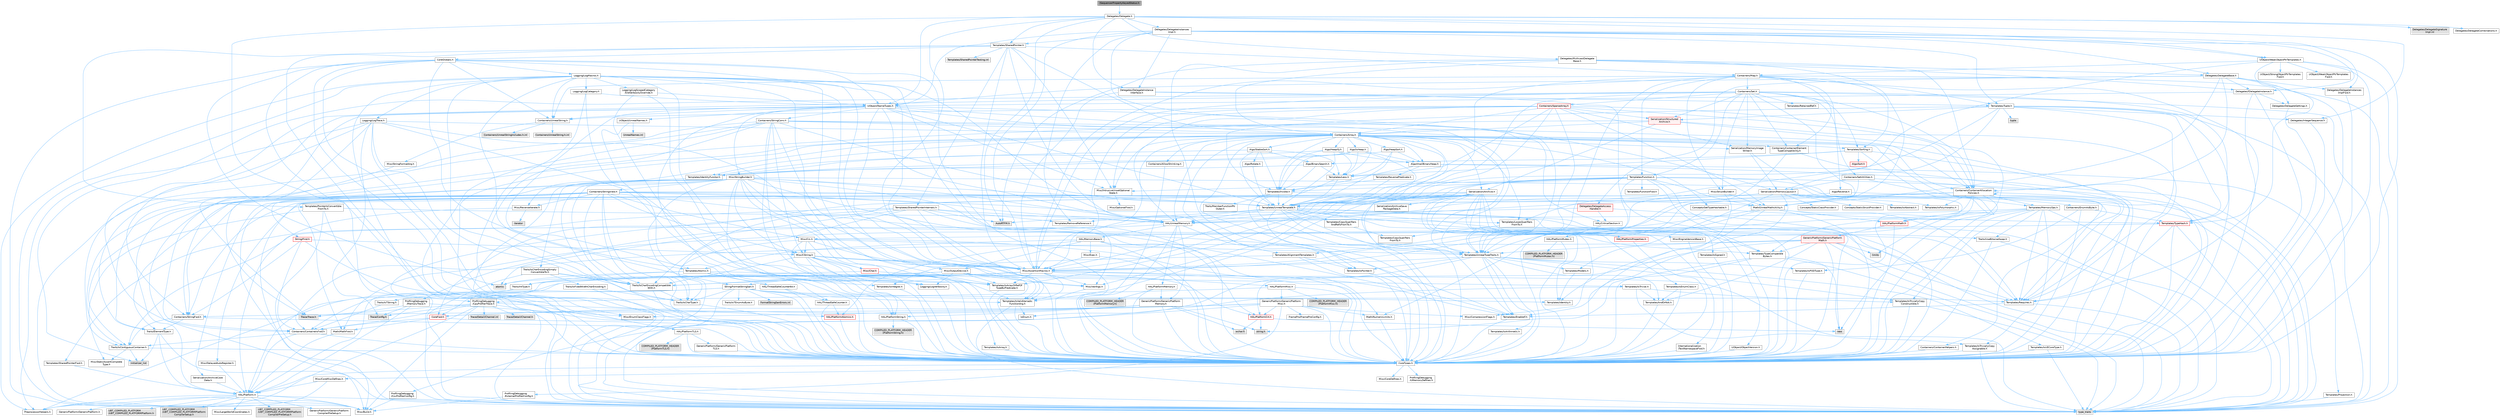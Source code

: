 digraph "ISequencerPropertyKeyedStatus.h"
{
 // INTERACTIVE_SVG=YES
 // LATEX_PDF_SIZE
  bgcolor="transparent";
  edge [fontname=Helvetica,fontsize=10,labelfontname=Helvetica,labelfontsize=10];
  node [fontname=Helvetica,fontsize=10,shape=box,height=0.2,width=0.4];
  Node1 [id="Node000001",label="ISequencerPropertyKeyedStatus.h",height=0.2,width=0.4,color="gray40", fillcolor="grey60", style="filled", fontcolor="black",tooltip=" "];
  Node1 -> Node2 [id="edge1_Node000001_Node000002",color="steelblue1",style="solid",tooltip=" "];
  Node2 [id="Node000002",label="Delegates/Delegate.h",height=0.2,width=0.4,color="grey40", fillcolor="white", style="filled",URL="$d4/d80/Delegate_8h.html",tooltip=" "];
  Node2 -> Node3 [id="edge2_Node000002_Node000003",color="steelblue1",style="solid",tooltip=" "];
  Node3 [id="Node000003",label="CoreTypes.h",height=0.2,width=0.4,color="grey40", fillcolor="white", style="filled",URL="$dc/dec/CoreTypes_8h.html",tooltip=" "];
  Node3 -> Node4 [id="edge3_Node000003_Node000004",color="steelblue1",style="solid",tooltip=" "];
  Node4 [id="Node000004",label="HAL/Platform.h",height=0.2,width=0.4,color="grey40", fillcolor="white", style="filled",URL="$d9/dd0/Platform_8h.html",tooltip=" "];
  Node4 -> Node5 [id="edge4_Node000004_Node000005",color="steelblue1",style="solid",tooltip=" "];
  Node5 [id="Node000005",label="Misc/Build.h",height=0.2,width=0.4,color="grey40", fillcolor="white", style="filled",URL="$d3/dbb/Build_8h.html",tooltip=" "];
  Node4 -> Node6 [id="edge5_Node000004_Node000006",color="steelblue1",style="solid",tooltip=" "];
  Node6 [id="Node000006",label="Misc/LargeWorldCoordinates.h",height=0.2,width=0.4,color="grey40", fillcolor="white", style="filled",URL="$d2/dcb/LargeWorldCoordinates_8h.html",tooltip=" "];
  Node4 -> Node7 [id="edge6_Node000004_Node000007",color="steelblue1",style="solid",tooltip=" "];
  Node7 [id="Node000007",label="type_traits",height=0.2,width=0.4,color="grey60", fillcolor="#E0E0E0", style="filled",tooltip=" "];
  Node4 -> Node8 [id="edge7_Node000004_Node000008",color="steelblue1",style="solid",tooltip=" "];
  Node8 [id="Node000008",label="PreprocessorHelpers.h",height=0.2,width=0.4,color="grey40", fillcolor="white", style="filled",URL="$db/ddb/PreprocessorHelpers_8h.html",tooltip=" "];
  Node4 -> Node9 [id="edge8_Node000004_Node000009",color="steelblue1",style="solid",tooltip=" "];
  Node9 [id="Node000009",label="UBT_COMPILED_PLATFORM\l/UBT_COMPILED_PLATFORMPlatform\lCompilerPreSetup.h",height=0.2,width=0.4,color="grey60", fillcolor="#E0E0E0", style="filled",tooltip=" "];
  Node4 -> Node10 [id="edge9_Node000004_Node000010",color="steelblue1",style="solid",tooltip=" "];
  Node10 [id="Node000010",label="GenericPlatform/GenericPlatform\lCompilerPreSetup.h",height=0.2,width=0.4,color="grey40", fillcolor="white", style="filled",URL="$d9/dc8/GenericPlatformCompilerPreSetup_8h.html",tooltip=" "];
  Node4 -> Node11 [id="edge10_Node000004_Node000011",color="steelblue1",style="solid",tooltip=" "];
  Node11 [id="Node000011",label="GenericPlatform/GenericPlatform.h",height=0.2,width=0.4,color="grey40", fillcolor="white", style="filled",URL="$d6/d84/GenericPlatform_8h.html",tooltip=" "];
  Node4 -> Node12 [id="edge11_Node000004_Node000012",color="steelblue1",style="solid",tooltip=" "];
  Node12 [id="Node000012",label="UBT_COMPILED_PLATFORM\l/UBT_COMPILED_PLATFORMPlatform.h",height=0.2,width=0.4,color="grey60", fillcolor="#E0E0E0", style="filled",tooltip=" "];
  Node4 -> Node13 [id="edge12_Node000004_Node000013",color="steelblue1",style="solid",tooltip=" "];
  Node13 [id="Node000013",label="UBT_COMPILED_PLATFORM\l/UBT_COMPILED_PLATFORMPlatform\lCompilerSetup.h",height=0.2,width=0.4,color="grey60", fillcolor="#E0E0E0", style="filled",tooltip=" "];
  Node3 -> Node14 [id="edge13_Node000003_Node000014",color="steelblue1",style="solid",tooltip=" "];
  Node14 [id="Node000014",label="ProfilingDebugging\l/UMemoryDefines.h",height=0.2,width=0.4,color="grey40", fillcolor="white", style="filled",URL="$d2/da2/UMemoryDefines_8h.html",tooltip=" "];
  Node3 -> Node15 [id="edge14_Node000003_Node000015",color="steelblue1",style="solid",tooltip=" "];
  Node15 [id="Node000015",label="Misc/CoreMiscDefines.h",height=0.2,width=0.4,color="grey40", fillcolor="white", style="filled",URL="$da/d38/CoreMiscDefines_8h.html",tooltip=" "];
  Node15 -> Node4 [id="edge15_Node000015_Node000004",color="steelblue1",style="solid",tooltip=" "];
  Node15 -> Node8 [id="edge16_Node000015_Node000008",color="steelblue1",style="solid",tooltip=" "];
  Node3 -> Node16 [id="edge17_Node000003_Node000016",color="steelblue1",style="solid",tooltip=" "];
  Node16 [id="Node000016",label="Misc/CoreDefines.h",height=0.2,width=0.4,color="grey40", fillcolor="white", style="filled",URL="$d3/dd2/CoreDefines_8h.html",tooltip=" "];
  Node2 -> Node17 [id="edge18_Node000002_Node000017",color="steelblue1",style="solid",tooltip=" "];
  Node17 [id="Node000017",label="Misc/AssertionMacros.h",height=0.2,width=0.4,color="grey40", fillcolor="white", style="filled",URL="$d0/dfa/AssertionMacros_8h.html",tooltip=" "];
  Node17 -> Node3 [id="edge19_Node000017_Node000003",color="steelblue1",style="solid",tooltip=" "];
  Node17 -> Node4 [id="edge20_Node000017_Node000004",color="steelblue1",style="solid",tooltip=" "];
  Node17 -> Node18 [id="edge21_Node000017_Node000018",color="steelblue1",style="solid",tooltip=" "];
  Node18 [id="Node000018",label="HAL/PlatformMisc.h",height=0.2,width=0.4,color="grey40", fillcolor="white", style="filled",URL="$d0/df5/PlatformMisc_8h.html",tooltip=" "];
  Node18 -> Node3 [id="edge22_Node000018_Node000003",color="steelblue1",style="solid",tooltip=" "];
  Node18 -> Node19 [id="edge23_Node000018_Node000019",color="steelblue1",style="solid",tooltip=" "];
  Node19 [id="Node000019",label="GenericPlatform/GenericPlatform\lMisc.h",height=0.2,width=0.4,color="grey40", fillcolor="white", style="filled",URL="$db/d9a/GenericPlatformMisc_8h.html",tooltip=" "];
  Node19 -> Node20 [id="edge24_Node000019_Node000020",color="steelblue1",style="solid",tooltip=" "];
  Node20 [id="Node000020",label="Containers/StringFwd.h",height=0.2,width=0.4,color="grey40", fillcolor="white", style="filled",URL="$df/d37/StringFwd_8h.html",tooltip=" "];
  Node20 -> Node3 [id="edge25_Node000020_Node000003",color="steelblue1",style="solid",tooltip=" "];
  Node20 -> Node21 [id="edge26_Node000020_Node000021",color="steelblue1",style="solid",tooltip=" "];
  Node21 [id="Node000021",label="Traits/ElementType.h",height=0.2,width=0.4,color="grey40", fillcolor="white", style="filled",URL="$d5/d4f/ElementType_8h.html",tooltip=" "];
  Node21 -> Node4 [id="edge27_Node000021_Node000004",color="steelblue1",style="solid",tooltip=" "];
  Node21 -> Node22 [id="edge28_Node000021_Node000022",color="steelblue1",style="solid",tooltip=" "];
  Node22 [id="Node000022",label="initializer_list",height=0.2,width=0.4,color="grey60", fillcolor="#E0E0E0", style="filled",tooltip=" "];
  Node21 -> Node7 [id="edge29_Node000021_Node000007",color="steelblue1",style="solid",tooltip=" "];
  Node20 -> Node23 [id="edge30_Node000020_Node000023",color="steelblue1",style="solid",tooltip=" "];
  Node23 [id="Node000023",label="Traits/IsContiguousContainer.h",height=0.2,width=0.4,color="grey40", fillcolor="white", style="filled",URL="$d5/d3c/IsContiguousContainer_8h.html",tooltip=" "];
  Node23 -> Node3 [id="edge31_Node000023_Node000003",color="steelblue1",style="solid",tooltip=" "];
  Node23 -> Node24 [id="edge32_Node000023_Node000024",color="steelblue1",style="solid",tooltip=" "];
  Node24 [id="Node000024",label="Misc/StaticAssertComplete\lType.h",height=0.2,width=0.4,color="grey40", fillcolor="white", style="filled",URL="$d5/d4e/StaticAssertCompleteType_8h.html",tooltip=" "];
  Node23 -> Node22 [id="edge33_Node000023_Node000022",color="steelblue1",style="solid",tooltip=" "];
  Node19 -> Node25 [id="edge34_Node000019_Node000025",color="steelblue1",style="solid",tooltip=" "];
  Node25 [id="Node000025",label="CoreFwd.h",height=0.2,width=0.4,color="red", fillcolor="#FFF0F0", style="filled",URL="$d1/d1e/CoreFwd_8h.html",tooltip=" "];
  Node25 -> Node3 [id="edge35_Node000025_Node000003",color="steelblue1",style="solid",tooltip=" "];
  Node25 -> Node26 [id="edge36_Node000025_Node000026",color="steelblue1",style="solid",tooltip=" "];
  Node26 [id="Node000026",label="Containers/ContainersFwd.h",height=0.2,width=0.4,color="grey40", fillcolor="white", style="filled",URL="$d4/d0a/ContainersFwd_8h.html",tooltip=" "];
  Node26 -> Node4 [id="edge37_Node000026_Node000004",color="steelblue1",style="solid",tooltip=" "];
  Node26 -> Node3 [id="edge38_Node000026_Node000003",color="steelblue1",style="solid",tooltip=" "];
  Node26 -> Node23 [id="edge39_Node000026_Node000023",color="steelblue1",style="solid",tooltip=" "];
  Node25 -> Node27 [id="edge40_Node000025_Node000027",color="steelblue1",style="solid",tooltip=" "];
  Node27 [id="Node000027",label="Math/MathFwd.h",height=0.2,width=0.4,color="grey40", fillcolor="white", style="filled",URL="$d2/d10/MathFwd_8h.html",tooltip=" "];
  Node27 -> Node4 [id="edge41_Node000027_Node000004",color="steelblue1",style="solid",tooltip=" "];
  Node19 -> Node3 [id="edge42_Node000019_Node000003",color="steelblue1",style="solid",tooltip=" "];
  Node19 -> Node29 [id="edge43_Node000019_Node000029",color="steelblue1",style="solid",tooltip=" "];
  Node29 [id="Node000029",label="FramePro/FrameProConfig.h",height=0.2,width=0.4,color="grey40", fillcolor="white", style="filled",URL="$d7/d90/FrameProConfig_8h.html",tooltip=" "];
  Node19 -> Node30 [id="edge44_Node000019_Node000030",color="steelblue1",style="solid",tooltip=" "];
  Node30 [id="Node000030",label="HAL/PlatformCrt.h",height=0.2,width=0.4,color="red", fillcolor="#FFF0F0", style="filled",URL="$d8/d75/PlatformCrt_8h.html",tooltip=" "];
  Node30 -> Node31 [id="edge45_Node000030_Node000031",color="steelblue1",style="solid",tooltip=" "];
  Node31 [id="Node000031",label="new",height=0.2,width=0.4,color="grey60", fillcolor="#E0E0E0", style="filled",tooltip=" "];
  Node30 -> Node32 [id="edge46_Node000030_Node000032",color="steelblue1",style="solid",tooltip=" "];
  Node32 [id="Node000032",label="wchar.h",height=0.2,width=0.4,color="grey60", fillcolor="#E0E0E0", style="filled",tooltip=" "];
  Node30 -> Node39 [id="edge47_Node000030_Node000039",color="steelblue1",style="solid",tooltip=" "];
  Node39 [id="Node000039",label="string.h",height=0.2,width=0.4,color="grey60", fillcolor="#E0E0E0", style="filled",tooltip=" "];
  Node19 -> Node40 [id="edge48_Node000019_Node000040",color="steelblue1",style="solid",tooltip=" "];
  Node40 [id="Node000040",label="Math/NumericLimits.h",height=0.2,width=0.4,color="grey40", fillcolor="white", style="filled",URL="$df/d1b/NumericLimits_8h.html",tooltip=" "];
  Node40 -> Node3 [id="edge49_Node000040_Node000003",color="steelblue1",style="solid",tooltip=" "];
  Node19 -> Node41 [id="edge50_Node000019_Node000041",color="steelblue1",style="solid",tooltip=" "];
  Node41 [id="Node000041",label="Misc/CompressionFlags.h",height=0.2,width=0.4,color="grey40", fillcolor="white", style="filled",URL="$d9/d76/CompressionFlags_8h.html",tooltip=" "];
  Node19 -> Node42 [id="edge51_Node000019_Node000042",color="steelblue1",style="solid",tooltip=" "];
  Node42 [id="Node000042",label="Misc/EnumClassFlags.h",height=0.2,width=0.4,color="grey40", fillcolor="white", style="filled",URL="$d8/de7/EnumClassFlags_8h.html",tooltip=" "];
  Node19 -> Node43 [id="edge52_Node000019_Node000043",color="steelblue1",style="solid",tooltip=" "];
  Node43 [id="Node000043",label="ProfilingDebugging\l/CsvProfilerConfig.h",height=0.2,width=0.4,color="grey40", fillcolor="white", style="filled",URL="$d3/d88/CsvProfilerConfig_8h.html",tooltip=" "];
  Node43 -> Node5 [id="edge53_Node000043_Node000005",color="steelblue1",style="solid",tooltip=" "];
  Node19 -> Node44 [id="edge54_Node000019_Node000044",color="steelblue1",style="solid",tooltip=" "];
  Node44 [id="Node000044",label="ProfilingDebugging\l/ExternalProfilerConfig.h",height=0.2,width=0.4,color="grey40", fillcolor="white", style="filled",URL="$d3/dbb/ExternalProfilerConfig_8h.html",tooltip=" "];
  Node44 -> Node5 [id="edge55_Node000044_Node000005",color="steelblue1",style="solid",tooltip=" "];
  Node18 -> Node45 [id="edge56_Node000018_Node000045",color="steelblue1",style="solid",tooltip=" "];
  Node45 [id="Node000045",label="COMPILED_PLATFORM_HEADER\l(PlatformMisc.h)",height=0.2,width=0.4,color="grey60", fillcolor="#E0E0E0", style="filled",tooltip=" "];
  Node18 -> Node46 [id="edge57_Node000018_Node000046",color="steelblue1",style="solid",tooltip=" "];
  Node46 [id="Node000046",label="ProfilingDebugging\l/CpuProfilerTrace.h",height=0.2,width=0.4,color="grey40", fillcolor="white", style="filled",URL="$da/dcb/CpuProfilerTrace_8h.html",tooltip=" "];
  Node46 -> Node3 [id="edge58_Node000046_Node000003",color="steelblue1",style="solid",tooltip=" "];
  Node46 -> Node26 [id="edge59_Node000046_Node000026",color="steelblue1",style="solid",tooltip=" "];
  Node46 -> Node47 [id="edge60_Node000046_Node000047",color="steelblue1",style="solid",tooltip=" "];
  Node47 [id="Node000047",label="HAL/PlatformAtomics.h",height=0.2,width=0.4,color="red", fillcolor="#FFF0F0", style="filled",URL="$d3/d36/PlatformAtomics_8h.html",tooltip=" "];
  Node47 -> Node3 [id="edge61_Node000047_Node000003",color="steelblue1",style="solid",tooltip=" "];
  Node46 -> Node8 [id="edge62_Node000046_Node000008",color="steelblue1",style="solid",tooltip=" "];
  Node46 -> Node5 [id="edge63_Node000046_Node000005",color="steelblue1",style="solid",tooltip=" "];
  Node46 -> Node50 [id="edge64_Node000046_Node000050",color="steelblue1",style="solid",tooltip=" "];
  Node50 [id="Node000050",label="Trace/Config.h",height=0.2,width=0.4,color="grey60", fillcolor="#E0E0E0", style="filled",tooltip=" "];
  Node46 -> Node51 [id="edge65_Node000046_Node000051",color="steelblue1",style="solid",tooltip=" "];
  Node51 [id="Node000051",label="Trace/Detail/Channel.h",height=0.2,width=0.4,color="grey60", fillcolor="#E0E0E0", style="filled",tooltip=" "];
  Node46 -> Node52 [id="edge66_Node000046_Node000052",color="steelblue1",style="solid",tooltip=" "];
  Node52 [id="Node000052",label="Trace/Detail/Channel.inl",height=0.2,width=0.4,color="grey60", fillcolor="#E0E0E0", style="filled",tooltip=" "];
  Node46 -> Node53 [id="edge67_Node000046_Node000053",color="steelblue1",style="solid",tooltip=" "];
  Node53 [id="Node000053",label="Trace/Trace.h",height=0.2,width=0.4,color="grey60", fillcolor="#E0E0E0", style="filled",tooltip=" "];
  Node17 -> Node8 [id="edge68_Node000017_Node000008",color="steelblue1",style="solid",tooltip=" "];
  Node17 -> Node54 [id="edge69_Node000017_Node000054",color="steelblue1",style="solid",tooltip=" "];
  Node54 [id="Node000054",label="Templates/EnableIf.h",height=0.2,width=0.4,color="grey40", fillcolor="white", style="filled",URL="$d7/d60/EnableIf_8h.html",tooltip=" "];
  Node54 -> Node3 [id="edge70_Node000054_Node000003",color="steelblue1",style="solid",tooltip=" "];
  Node17 -> Node55 [id="edge71_Node000017_Node000055",color="steelblue1",style="solid",tooltip=" "];
  Node55 [id="Node000055",label="Templates/IsArrayOrRefOf\lTypeByPredicate.h",height=0.2,width=0.4,color="grey40", fillcolor="white", style="filled",URL="$d6/da1/IsArrayOrRefOfTypeByPredicate_8h.html",tooltip=" "];
  Node55 -> Node3 [id="edge72_Node000055_Node000003",color="steelblue1",style="solid",tooltip=" "];
  Node17 -> Node56 [id="edge73_Node000017_Node000056",color="steelblue1",style="solid",tooltip=" "];
  Node56 [id="Node000056",label="Templates/IsValidVariadic\lFunctionArg.h",height=0.2,width=0.4,color="grey40", fillcolor="white", style="filled",URL="$d0/dc8/IsValidVariadicFunctionArg_8h.html",tooltip=" "];
  Node56 -> Node3 [id="edge74_Node000056_Node000003",color="steelblue1",style="solid",tooltip=" "];
  Node56 -> Node57 [id="edge75_Node000056_Node000057",color="steelblue1",style="solid",tooltip=" "];
  Node57 [id="Node000057",label="IsEnum.h",height=0.2,width=0.4,color="grey40", fillcolor="white", style="filled",URL="$d4/de5/IsEnum_8h.html",tooltip=" "];
  Node56 -> Node7 [id="edge76_Node000056_Node000007",color="steelblue1",style="solid",tooltip=" "];
  Node17 -> Node58 [id="edge77_Node000017_Node000058",color="steelblue1",style="solid",tooltip=" "];
  Node58 [id="Node000058",label="Traits/IsCharEncodingCompatible\lWith.h",height=0.2,width=0.4,color="grey40", fillcolor="white", style="filled",URL="$df/dd1/IsCharEncodingCompatibleWith_8h.html",tooltip=" "];
  Node58 -> Node7 [id="edge78_Node000058_Node000007",color="steelblue1",style="solid",tooltip=" "];
  Node58 -> Node59 [id="edge79_Node000058_Node000059",color="steelblue1",style="solid",tooltip=" "];
  Node59 [id="Node000059",label="Traits/IsCharType.h",height=0.2,width=0.4,color="grey40", fillcolor="white", style="filled",URL="$db/d51/IsCharType_8h.html",tooltip=" "];
  Node59 -> Node3 [id="edge80_Node000059_Node000003",color="steelblue1",style="solid",tooltip=" "];
  Node17 -> Node60 [id="edge81_Node000017_Node000060",color="steelblue1",style="solid",tooltip=" "];
  Node60 [id="Node000060",label="Misc/VarArgs.h",height=0.2,width=0.4,color="grey40", fillcolor="white", style="filled",URL="$d5/d6f/VarArgs_8h.html",tooltip=" "];
  Node60 -> Node3 [id="edge82_Node000060_Node000003",color="steelblue1",style="solid",tooltip=" "];
  Node17 -> Node61 [id="edge83_Node000017_Node000061",color="steelblue1",style="solid",tooltip=" "];
  Node61 [id="Node000061",label="String/FormatStringSan.h",height=0.2,width=0.4,color="grey40", fillcolor="white", style="filled",URL="$d3/d8b/FormatStringSan_8h.html",tooltip=" "];
  Node61 -> Node7 [id="edge84_Node000061_Node000007",color="steelblue1",style="solid",tooltip=" "];
  Node61 -> Node3 [id="edge85_Node000061_Node000003",color="steelblue1",style="solid",tooltip=" "];
  Node61 -> Node62 [id="edge86_Node000061_Node000062",color="steelblue1",style="solid",tooltip=" "];
  Node62 [id="Node000062",label="Templates/Requires.h",height=0.2,width=0.4,color="grey40", fillcolor="white", style="filled",URL="$dc/d96/Requires_8h.html",tooltip=" "];
  Node62 -> Node54 [id="edge87_Node000062_Node000054",color="steelblue1",style="solid",tooltip=" "];
  Node62 -> Node7 [id="edge88_Node000062_Node000007",color="steelblue1",style="solid",tooltip=" "];
  Node61 -> Node63 [id="edge89_Node000061_Node000063",color="steelblue1",style="solid",tooltip=" "];
  Node63 [id="Node000063",label="Templates/Identity.h",height=0.2,width=0.4,color="grey40", fillcolor="white", style="filled",URL="$d0/dd5/Identity_8h.html",tooltip=" "];
  Node61 -> Node56 [id="edge90_Node000061_Node000056",color="steelblue1",style="solid",tooltip=" "];
  Node61 -> Node59 [id="edge91_Node000061_Node000059",color="steelblue1",style="solid",tooltip=" "];
  Node61 -> Node64 [id="edge92_Node000061_Node000064",color="steelblue1",style="solid",tooltip=" "];
  Node64 [id="Node000064",label="Traits/IsTEnumAsByte.h",height=0.2,width=0.4,color="grey40", fillcolor="white", style="filled",URL="$d1/de6/IsTEnumAsByte_8h.html",tooltip=" "];
  Node61 -> Node65 [id="edge93_Node000061_Node000065",color="steelblue1",style="solid",tooltip=" "];
  Node65 [id="Node000065",label="Traits/IsTString.h",height=0.2,width=0.4,color="grey40", fillcolor="white", style="filled",URL="$d0/df8/IsTString_8h.html",tooltip=" "];
  Node65 -> Node26 [id="edge94_Node000065_Node000026",color="steelblue1",style="solid",tooltip=" "];
  Node61 -> Node26 [id="edge95_Node000061_Node000026",color="steelblue1",style="solid",tooltip=" "];
  Node61 -> Node66 [id="edge96_Node000061_Node000066",color="steelblue1",style="solid",tooltip=" "];
  Node66 [id="Node000066",label="FormatStringSanErrors.inl",height=0.2,width=0.4,color="grey60", fillcolor="#E0E0E0", style="filled",tooltip=" "];
  Node17 -> Node67 [id="edge97_Node000017_Node000067",color="steelblue1",style="solid",tooltip=" "];
  Node67 [id="Node000067",label="atomic",height=0.2,width=0.4,color="grey60", fillcolor="#E0E0E0", style="filled",tooltip=" "];
  Node2 -> Node68 [id="edge98_Node000002_Node000068",color="steelblue1",style="solid",tooltip=" "];
  Node68 [id="Node000068",label="UObject/NameTypes.h",height=0.2,width=0.4,color="grey40", fillcolor="white", style="filled",URL="$d6/d35/NameTypes_8h.html",tooltip=" "];
  Node68 -> Node3 [id="edge99_Node000068_Node000003",color="steelblue1",style="solid",tooltip=" "];
  Node68 -> Node17 [id="edge100_Node000068_Node000017",color="steelblue1",style="solid",tooltip=" "];
  Node68 -> Node69 [id="edge101_Node000068_Node000069",color="steelblue1",style="solid",tooltip=" "];
  Node69 [id="Node000069",label="HAL/UnrealMemory.h",height=0.2,width=0.4,color="grey40", fillcolor="white", style="filled",URL="$d9/d96/UnrealMemory_8h.html",tooltip=" "];
  Node69 -> Node3 [id="edge102_Node000069_Node000003",color="steelblue1",style="solid",tooltip=" "];
  Node69 -> Node70 [id="edge103_Node000069_Node000070",color="steelblue1",style="solid",tooltip=" "];
  Node70 [id="Node000070",label="GenericPlatform/GenericPlatform\lMemory.h",height=0.2,width=0.4,color="grey40", fillcolor="white", style="filled",URL="$dd/d22/GenericPlatformMemory_8h.html",tooltip=" "];
  Node70 -> Node25 [id="edge104_Node000070_Node000025",color="steelblue1",style="solid",tooltip=" "];
  Node70 -> Node3 [id="edge105_Node000070_Node000003",color="steelblue1",style="solid",tooltip=" "];
  Node70 -> Node71 [id="edge106_Node000070_Node000071",color="steelblue1",style="solid",tooltip=" "];
  Node71 [id="Node000071",label="HAL/PlatformString.h",height=0.2,width=0.4,color="grey40", fillcolor="white", style="filled",URL="$db/db5/PlatformString_8h.html",tooltip=" "];
  Node71 -> Node3 [id="edge107_Node000071_Node000003",color="steelblue1",style="solid",tooltip=" "];
  Node71 -> Node72 [id="edge108_Node000071_Node000072",color="steelblue1",style="solid",tooltip=" "];
  Node72 [id="Node000072",label="COMPILED_PLATFORM_HEADER\l(PlatformString.h)",height=0.2,width=0.4,color="grey60", fillcolor="#E0E0E0", style="filled",tooltip=" "];
  Node70 -> Node39 [id="edge109_Node000070_Node000039",color="steelblue1",style="solid",tooltip=" "];
  Node70 -> Node32 [id="edge110_Node000070_Node000032",color="steelblue1",style="solid",tooltip=" "];
  Node69 -> Node73 [id="edge111_Node000069_Node000073",color="steelblue1",style="solid",tooltip=" "];
  Node73 [id="Node000073",label="HAL/MemoryBase.h",height=0.2,width=0.4,color="grey40", fillcolor="white", style="filled",URL="$d6/d9f/MemoryBase_8h.html",tooltip=" "];
  Node73 -> Node3 [id="edge112_Node000073_Node000003",color="steelblue1",style="solid",tooltip=" "];
  Node73 -> Node47 [id="edge113_Node000073_Node000047",color="steelblue1",style="solid",tooltip=" "];
  Node73 -> Node30 [id="edge114_Node000073_Node000030",color="steelblue1",style="solid",tooltip=" "];
  Node73 -> Node74 [id="edge115_Node000073_Node000074",color="steelblue1",style="solid",tooltip=" "];
  Node74 [id="Node000074",label="Misc/Exec.h",height=0.2,width=0.4,color="grey40", fillcolor="white", style="filled",URL="$de/ddb/Exec_8h.html",tooltip=" "];
  Node74 -> Node3 [id="edge116_Node000074_Node000003",color="steelblue1",style="solid",tooltip=" "];
  Node74 -> Node17 [id="edge117_Node000074_Node000017",color="steelblue1",style="solid",tooltip=" "];
  Node73 -> Node75 [id="edge118_Node000073_Node000075",color="steelblue1",style="solid",tooltip=" "];
  Node75 [id="Node000075",label="Misc/OutputDevice.h",height=0.2,width=0.4,color="grey40", fillcolor="white", style="filled",URL="$d7/d32/OutputDevice_8h.html",tooltip=" "];
  Node75 -> Node25 [id="edge119_Node000075_Node000025",color="steelblue1",style="solid",tooltip=" "];
  Node75 -> Node3 [id="edge120_Node000075_Node000003",color="steelblue1",style="solid",tooltip=" "];
  Node75 -> Node76 [id="edge121_Node000075_Node000076",color="steelblue1",style="solid",tooltip=" "];
  Node76 [id="Node000076",label="Logging/LogVerbosity.h",height=0.2,width=0.4,color="grey40", fillcolor="white", style="filled",URL="$d2/d8f/LogVerbosity_8h.html",tooltip=" "];
  Node76 -> Node3 [id="edge122_Node000076_Node000003",color="steelblue1",style="solid",tooltip=" "];
  Node75 -> Node60 [id="edge123_Node000075_Node000060",color="steelblue1",style="solid",tooltip=" "];
  Node75 -> Node55 [id="edge124_Node000075_Node000055",color="steelblue1",style="solid",tooltip=" "];
  Node75 -> Node56 [id="edge125_Node000075_Node000056",color="steelblue1",style="solid",tooltip=" "];
  Node75 -> Node58 [id="edge126_Node000075_Node000058",color="steelblue1",style="solid",tooltip=" "];
  Node73 -> Node77 [id="edge127_Node000073_Node000077",color="steelblue1",style="solid",tooltip=" "];
  Node77 [id="Node000077",label="Templates/Atomic.h",height=0.2,width=0.4,color="grey40", fillcolor="white", style="filled",URL="$d3/d91/Atomic_8h.html",tooltip=" "];
  Node77 -> Node78 [id="edge128_Node000077_Node000078",color="steelblue1",style="solid",tooltip=" "];
  Node78 [id="Node000078",label="HAL/ThreadSafeCounter.h",height=0.2,width=0.4,color="grey40", fillcolor="white", style="filled",URL="$dc/dc9/ThreadSafeCounter_8h.html",tooltip=" "];
  Node78 -> Node3 [id="edge129_Node000078_Node000003",color="steelblue1",style="solid",tooltip=" "];
  Node78 -> Node47 [id="edge130_Node000078_Node000047",color="steelblue1",style="solid",tooltip=" "];
  Node77 -> Node79 [id="edge131_Node000077_Node000079",color="steelblue1",style="solid",tooltip=" "];
  Node79 [id="Node000079",label="HAL/ThreadSafeCounter64.h",height=0.2,width=0.4,color="grey40", fillcolor="white", style="filled",URL="$d0/d12/ThreadSafeCounter64_8h.html",tooltip=" "];
  Node79 -> Node3 [id="edge132_Node000079_Node000003",color="steelblue1",style="solid",tooltip=" "];
  Node79 -> Node78 [id="edge133_Node000079_Node000078",color="steelblue1",style="solid",tooltip=" "];
  Node77 -> Node80 [id="edge134_Node000077_Node000080",color="steelblue1",style="solid",tooltip=" "];
  Node80 [id="Node000080",label="Templates/IsIntegral.h",height=0.2,width=0.4,color="grey40", fillcolor="white", style="filled",URL="$da/d64/IsIntegral_8h.html",tooltip=" "];
  Node80 -> Node3 [id="edge135_Node000080_Node000003",color="steelblue1",style="solid",tooltip=" "];
  Node77 -> Node81 [id="edge136_Node000077_Node000081",color="steelblue1",style="solid",tooltip=" "];
  Node81 [id="Node000081",label="Templates/IsTrivial.h",height=0.2,width=0.4,color="grey40", fillcolor="white", style="filled",URL="$da/d4c/IsTrivial_8h.html",tooltip=" "];
  Node81 -> Node82 [id="edge137_Node000081_Node000082",color="steelblue1",style="solid",tooltip=" "];
  Node82 [id="Node000082",label="Templates/AndOrNot.h",height=0.2,width=0.4,color="grey40", fillcolor="white", style="filled",URL="$db/d0a/AndOrNot_8h.html",tooltip=" "];
  Node82 -> Node3 [id="edge138_Node000082_Node000003",color="steelblue1",style="solid",tooltip=" "];
  Node81 -> Node83 [id="edge139_Node000081_Node000083",color="steelblue1",style="solid",tooltip=" "];
  Node83 [id="Node000083",label="Templates/IsTriviallyCopy\lConstructible.h",height=0.2,width=0.4,color="grey40", fillcolor="white", style="filled",URL="$d3/d78/IsTriviallyCopyConstructible_8h.html",tooltip=" "];
  Node83 -> Node3 [id="edge140_Node000083_Node000003",color="steelblue1",style="solid",tooltip=" "];
  Node83 -> Node7 [id="edge141_Node000083_Node000007",color="steelblue1",style="solid",tooltip=" "];
  Node81 -> Node84 [id="edge142_Node000081_Node000084",color="steelblue1",style="solid",tooltip=" "];
  Node84 [id="Node000084",label="Templates/IsTriviallyCopy\lAssignable.h",height=0.2,width=0.4,color="grey40", fillcolor="white", style="filled",URL="$d2/df2/IsTriviallyCopyAssignable_8h.html",tooltip=" "];
  Node84 -> Node3 [id="edge143_Node000084_Node000003",color="steelblue1",style="solid",tooltip=" "];
  Node84 -> Node7 [id="edge144_Node000084_Node000007",color="steelblue1",style="solid",tooltip=" "];
  Node81 -> Node7 [id="edge145_Node000081_Node000007",color="steelblue1",style="solid",tooltip=" "];
  Node77 -> Node85 [id="edge146_Node000077_Node000085",color="steelblue1",style="solid",tooltip=" "];
  Node85 [id="Node000085",label="Traits/IntType.h",height=0.2,width=0.4,color="grey40", fillcolor="white", style="filled",URL="$d7/deb/IntType_8h.html",tooltip=" "];
  Node85 -> Node4 [id="edge147_Node000085_Node000004",color="steelblue1",style="solid",tooltip=" "];
  Node77 -> Node67 [id="edge148_Node000077_Node000067",color="steelblue1",style="solid",tooltip=" "];
  Node69 -> Node86 [id="edge149_Node000069_Node000086",color="steelblue1",style="solid",tooltip=" "];
  Node86 [id="Node000086",label="HAL/PlatformMemory.h",height=0.2,width=0.4,color="grey40", fillcolor="white", style="filled",URL="$de/d68/PlatformMemory_8h.html",tooltip=" "];
  Node86 -> Node3 [id="edge150_Node000086_Node000003",color="steelblue1",style="solid",tooltip=" "];
  Node86 -> Node70 [id="edge151_Node000086_Node000070",color="steelblue1",style="solid",tooltip=" "];
  Node86 -> Node87 [id="edge152_Node000086_Node000087",color="steelblue1",style="solid",tooltip=" "];
  Node87 [id="Node000087",label="COMPILED_PLATFORM_HEADER\l(PlatformMemory.h)",height=0.2,width=0.4,color="grey60", fillcolor="#E0E0E0", style="filled",tooltip=" "];
  Node69 -> Node88 [id="edge153_Node000069_Node000088",color="steelblue1",style="solid",tooltip=" "];
  Node88 [id="Node000088",label="ProfilingDebugging\l/MemoryTrace.h",height=0.2,width=0.4,color="grey40", fillcolor="white", style="filled",URL="$da/dd7/MemoryTrace_8h.html",tooltip=" "];
  Node88 -> Node4 [id="edge154_Node000088_Node000004",color="steelblue1",style="solid",tooltip=" "];
  Node88 -> Node42 [id="edge155_Node000088_Node000042",color="steelblue1",style="solid",tooltip=" "];
  Node88 -> Node50 [id="edge156_Node000088_Node000050",color="steelblue1",style="solid",tooltip=" "];
  Node88 -> Node53 [id="edge157_Node000088_Node000053",color="steelblue1",style="solid",tooltip=" "];
  Node69 -> Node89 [id="edge158_Node000069_Node000089",color="steelblue1",style="solid",tooltip=" "];
  Node89 [id="Node000089",label="Templates/IsPointer.h",height=0.2,width=0.4,color="grey40", fillcolor="white", style="filled",URL="$d7/d05/IsPointer_8h.html",tooltip=" "];
  Node89 -> Node3 [id="edge159_Node000089_Node000003",color="steelblue1",style="solid",tooltip=" "];
  Node68 -> Node90 [id="edge160_Node000068_Node000090",color="steelblue1",style="solid",tooltip=" "];
  Node90 [id="Node000090",label="Templates/UnrealTypeTraits.h",height=0.2,width=0.4,color="grey40", fillcolor="white", style="filled",URL="$d2/d2d/UnrealTypeTraits_8h.html",tooltip=" "];
  Node90 -> Node3 [id="edge161_Node000090_Node000003",color="steelblue1",style="solid",tooltip=" "];
  Node90 -> Node89 [id="edge162_Node000090_Node000089",color="steelblue1",style="solid",tooltip=" "];
  Node90 -> Node17 [id="edge163_Node000090_Node000017",color="steelblue1",style="solid",tooltip=" "];
  Node90 -> Node82 [id="edge164_Node000090_Node000082",color="steelblue1",style="solid",tooltip=" "];
  Node90 -> Node54 [id="edge165_Node000090_Node000054",color="steelblue1",style="solid",tooltip=" "];
  Node90 -> Node91 [id="edge166_Node000090_Node000091",color="steelblue1",style="solid",tooltip=" "];
  Node91 [id="Node000091",label="Templates/IsArithmetic.h",height=0.2,width=0.4,color="grey40", fillcolor="white", style="filled",URL="$d2/d5d/IsArithmetic_8h.html",tooltip=" "];
  Node91 -> Node3 [id="edge167_Node000091_Node000003",color="steelblue1",style="solid",tooltip=" "];
  Node90 -> Node57 [id="edge168_Node000090_Node000057",color="steelblue1",style="solid",tooltip=" "];
  Node90 -> Node92 [id="edge169_Node000090_Node000092",color="steelblue1",style="solid",tooltip=" "];
  Node92 [id="Node000092",label="Templates/Models.h",height=0.2,width=0.4,color="grey40", fillcolor="white", style="filled",URL="$d3/d0c/Models_8h.html",tooltip=" "];
  Node92 -> Node63 [id="edge170_Node000092_Node000063",color="steelblue1",style="solid",tooltip=" "];
  Node90 -> Node93 [id="edge171_Node000090_Node000093",color="steelblue1",style="solid",tooltip=" "];
  Node93 [id="Node000093",label="Templates/IsPODType.h",height=0.2,width=0.4,color="grey40", fillcolor="white", style="filled",URL="$d7/db1/IsPODType_8h.html",tooltip=" "];
  Node93 -> Node3 [id="edge172_Node000093_Node000003",color="steelblue1",style="solid",tooltip=" "];
  Node90 -> Node94 [id="edge173_Node000090_Node000094",color="steelblue1",style="solid",tooltip=" "];
  Node94 [id="Node000094",label="Templates/IsUECoreType.h",height=0.2,width=0.4,color="grey40", fillcolor="white", style="filled",URL="$d1/db8/IsUECoreType_8h.html",tooltip=" "];
  Node94 -> Node3 [id="edge174_Node000094_Node000003",color="steelblue1",style="solid",tooltip=" "];
  Node94 -> Node7 [id="edge175_Node000094_Node000007",color="steelblue1",style="solid",tooltip=" "];
  Node90 -> Node83 [id="edge176_Node000090_Node000083",color="steelblue1",style="solid",tooltip=" "];
  Node68 -> Node95 [id="edge177_Node000068_Node000095",color="steelblue1",style="solid",tooltip=" "];
  Node95 [id="Node000095",label="Templates/UnrealTemplate.h",height=0.2,width=0.4,color="grey40", fillcolor="white", style="filled",URL="$d4/d24/UnrealTemplate_8h.html",tooltip=" "];
  Node95 -> Node3 [id="edge178_Node000095_Node000003",color="steelblue1",style="solid",tooltip=" "];
  Node95 -> Node89 [id="edge179_Node000095_Node000089",color="steelblue1",style="solid",tooltip=" "];
  Node95 -> Node69 [id="edge180_Node000095_Node000069",color="steelblue1",style="solid",tooltip=" "];
  Node95 -> Node96 [id="edge181_Node000095_Node000096",color="steelblue1",style="solid",tooltip=" "];
  Node96 [id="Node000096",label="Templates/CopyQualifiers\lAndRefsFromTo.h",height=0.2,width=0.4,color="grey40", fillcolor="white", style="filled",URL="$d3/db3/CopyQualifiersAndRefsFromTo_8h.html",tooltip=" "];
  Node96 -> Node97 [id="edge182_Node000096_Node000097",color="steelblue1",style="solid",tooltip=" "];
  Node97 [id="Node000097",label="Templates/CopyQualifiers\lFromTo.h",height=0.2,width=0.4,color="grey40", fillcolor="white", style="filled",URL="$d5/db4/CopyQualifiersFromTo_8h.html",tooltip=" "];
  Node95 -> Node90 [id="edge183_Node000095_Node000090",color="steelblue1",style="solid",tooltip=" "];
  Node95 -> Node98 [id="edge184_Node000095_Node000098",color="steelblue1",style="solid",tooltip=" "];
  Node98 [id="Node000098",label="Templates/RemoveReference.h",height=0.2,width=0.4,color="grey40", fillcolor="white", style="filled",URL="$da/dbe/RemoveReference_8h.html",tooltip=" "];
  Node98 -> Node3 [id="edge185_Node000098_Node000003",color="steelblue1",style="solid",tooltip=" "];
  Node95 -> Node62 [id="edge186_Node000095_Node000062",color="steelblue1",style="solid",tooltip=" "];
  Node95 -> Node99 [id="edge187_Node000095_Node000099",color="steelblue1",style="solid",tooltip=" "];
  Node99 [id="Node000099",label="Templates/TypeCompatible\lBytes.h",height=0.2,width=0.4,color="grey40", fillcolor="white", style="filled",URL="$df/d0a/TypeCompatibleBytes_8h.html",tooltip=" "];
  Node99 -> Node3 [id="edge188_Node000099_Node000003",color="steelblue1",style="solid",tooltip=" "];
  Node99 -> Node39 [id="edge189_Node000099_Node000039",color="steelblue1",style="solid",tooltip=" "];
  Node99 -> Node31 [id="edge190_Node000099_Node000031",color="steelblue1",style="solid",tooltip=" "];
  Node99 -> Node7 [id="edge191_Node000099_Node000007",color="steelblue1",style="solid",tooltip=" "];
  Node95 -> Node63 [id="edge192_Node000095_Node000063",color="steelblue1",style="solid",tooltip=" "];
  Node95 -> Node23 [id="edge193_Node000095_Node000023",color="steelblue1",style="solid",tooltip=" "];
  Node95 -> Node100 [id="edge194_Node000095_Node000100",color="steelblue1",style="solid",tooltip=" "];
  Node100 [id="Node000100",label="Traits/UseBitwiseSwap.h",height=0.2,width=0.4,color="grey40", fillcolor="white", style="filled",URL="$db/df3/UseBitwiseSwap_8h.html",tooltip=" "];
  Node100 -> Node3 [id="edge195_Node000100_Node000003",color="steelblue1",style="solid",tooltip=" "];
  Node100 -> Node7 [id="edge196_Node000100_Node000007",color="steelblue1",style="solid",tooltip=" "];
  Node95 -> Node7 [id="edge197_Node000095_Node000007",color="steelblue1",style="solid",tooltip=" "];
  Node68 -> Node101 [id="edge198_Node000068_Node000101",color="steelblue1",style="solid",tooltip=" "];
  Node101 [id="Node000101",label="Containers/UnrealString.h",height=0.2,width=0.4,color="grey40", fillcolor="white", style="filled",URL="$d5/dba/UnrealString_8h.html",tooltip=" "];
  Node101 -> Node102 [id="edge199_Node000101_Node000102",color="steelblue1",style="solid",tooltip=" "];
  Node102 [id="Node000102",label="Containers/UnrealStringIncludes.h.inl",height=0.2,width=0.4,color="grey60", fillcolor="#E0E0E0", style="filled",tooltip=" "];
  Node101 -> Node103 [id="edge200_Node000101_Node000103",color="steelblue1",style="solid",tooltip=" "];
  Node103 [id="Node000103",label="Containers/UnrealString.h.inl",height=0.2,width=0.4,color="grey60", fillcolor="#E0E0E0", style="filled",tooltip=" "];
  Node101 -> Node104 [id="edge201_Node000101_Node000104",color="steelblue1",style="solid",tooltip=" "];
  Node104 [id="Node000104",label="Misc/StringFormatArg.h",height=0.2,width=0.4,color="grey40", fillcolor="white", style="filled",URL="$d2/d16/StringFormatArg_8h.html",tooltip=" "];
  Node104 -> Node26 [id="edge202_Node000104_Node000026",color="steelblue1",style="solid",tooltip=" "];
  Node68 -> Node105 [id="edge203_Node000068_Node000105",color="steelblue1",style="solid",tooltip=" "];
  Node105 [id="Node000105",label="HAL/CriticalSection.h",height=0.2,width=0.4,color="grey40", fillcolor="white", style="filled",URL="$d6/d90/CriticalSection_8h.html",tooltip=" "];
  Node105 -> Node106 [id="edge204_Node000105_Node000106",color="steelblue1",style="solid",tooltip=" "];
  Node106 [id="Node000106",label="HAL/PlatformMutex.h",height=0.2,width=0.4,color="grey40", fillcolor="white", style="filled",URL="$d9/d0b/PlatformMutex_8h.html",tooltip=" "];
  Node106 -> Node3 [id="edge205_Node000106_Node000003",color="steelblue1",style="solid",tooltip=" "];
  Node106 -> Node107 [id="edge206_Node000106_Node000107",color="steelblue1",style="solid",tooltip=" "];
  Node107 [id="Node000107",label="COMPILED_PLATFORM_HEADER\l(PlatformMutex.h)",height=0.2,width=0.4,color="grey60", fillcolor="#E0E0E0", style="filled",tooltip=" "];
  Node68 -> Node108 [id="edge207_Node000068_Node000108",color="steelblue1",style="solid",tooltip=" "];
  Node108 [id="Node000108",label="Containers/StringConv.h",height=0.2,width=0.4,color="grey40", fillcolor="white", style="filled",URL="$d3/ddf/StringConv_8h.html",tooltip=" "];
  Node108 -> Node3 [id="edge208_Node000108_Node000003",color="steelblue1",style="solid",tooltip=" "];
  Node108 -> Node17 [id="edge209_Node000108_Node000017",color="steelblue1",style="solid",tooltip=" "];
  Node108 -> Node109 [id="edge210_Node000108_Node000109",color="steelblue1",style="solid",tooltip=" "];
  Node109 [id="Node000109",label="Containers/ContainerAllocation\lPolicies.h",height=0.2,width=0.4,color="grey40", fillcolor="white", style="filled",URL="$d7/dff/ContainerAllocationPolicies_8h.html",tooltip=" "];
  Node109 -> Node3 [id="edge211_Node000109_Node000003",color="steelblue1",style="solid",tooltip=" "];
  Node109 -> Node110 [id="edge212_Node000109_Node000110",color="steelblue1",style="solid",tooltip=" "];
  Node110 [id="Node000110",label="Containers/ContainerHelpers.h",height=0.2,width=0.4,color="grey40", fillcolor="white", style="filled",URL="$d7/d33/ContainerHelpers_8h.html",tooltip=" "];
  Node110 -> Node3 [id="edge213_Node000110_Node000003",color="steelblue1",style="solid",tooltip=" "];
  Node109 -> Node109 [id="edge214_Node000109_Node000109",color="steelblue1",style="solid",tooltip=" "];
  Node109 -> Node111 [id="edge215_Node000109_Node000111",color="steelblue1",style="solid",tooltip=" "];
  Node111 [id="Node000111",label="HAL/PlatformMath.h",height=0.2,width=0.4,color="red", fillcolor="#FFF0F0", style="filled",URL="$dc/d53/PlatformMath_8h.html",tooltip=" "];
  Node111 -> Node3 [id="edge216_Node000111_Node000003",color="steelblue1",style="solid",tooltip=" "];
  Node111 -> Node112 [id="edge217_Node000111_Node000112",color="steelblue1",style="solid",tooltip=" "];
  Node112 [id="Node000112",label="GenericPlatform/GenericPlatform\lMath.h",height=0.2,width=0.4,color="red", fillcolor="#FFF0F0", style="filled",URL="$d5/d79/GenericPlatformMath_8h.html",tooltip=" "];
  Node112 -> Node3 [id="edge218_Node000112_Node000003",color="steelblue1",style="solid",tooltip=" "];
  Node112 -> Node26 [id="edge219_Node000112_Node000026",color="steelblue1",style="solid",tooltip=" "];
  Node112 -> Node30 [id="edge220_Node000112_Node000030",color="steelblue1",style="solid",tooltip=" "];
  Node112 -> Node82 [id="edge221_Node000112_Node000082",color="steelblue1",style="solid",tooltip=" "];
  Node112 -> Node90 [id="edge222_Node000112_Node000090",color="steelblue1",style="solid",tooltip=" "];
  Node112 -> Node62 [id="edge223_Node000112_Node000062",color="steelblue1",style="solid",tooltip=" "];
  Node112 -> Node99 [id="edge224_Node000112_Node000099",color="steelblue1",style="solid",tooltip=" "];
  Node112 -> Node117 [id="edge225_Node000112_Node000117",color="steelblue1",style="solid",tooltip=" "];
  Node117 [id="Node000117",label="limits",height=0.2,width=0.4,color="grey60", fillcolor="#E0E0E0", style="filled",tooltip=" "];
  Node112 -> Node7 [id="edge226_Node000112_Node000007",color="steelblue1",style="solid",tooltip=" "];
  Node109 -> Node69 [id="edge227_Node000109_Node000069",color="steelblue1",style="solid",tooltip=" "];
  Node109 -> Node40 [id="edge228_Node000109_Node000040",color="steelblue1",style="solid",tooltip=" "];
  Node109 -> Node17 [id="edge229_Node000109_Node000017",color="steelblue1",style="solid",tooltip=" "];
  Node109 -> Node119 [id="edge230_Node000109_Node000119",color="steelblue1",style="solid",tooltip=" "];
  Node119 [id="Node000119",label="Templates/IsPolymorphic.h",height=0.2,width=0.4,color="grey40", fillcolor="white", style="filled",URL="$dc/d20/IsPolymorphic_8h.html",tooltip=" "];
  Node109 -> Node120 [id="edge231_Node000109_Node000120",color="steelblue1",style="solid",tooltip=" "];
  Node120 [id="Node000120",label="Templates/MemoryOps.h",height=0.2,width=0.4,color="grey40", fillcolor="white", style="filled",URL="$db/dea/MemoryOps_8h.html",tooltip=" "];
  Node120 -> Node3 [id="edge232_Node000120_Node000003",color="steelblue1",style="solid",tooltip=" "];
  Node120 -> Node69 [id="edge233_Node000120_Node000069",color="steelblue1",style="solid",tooltip=" "];
  Node120 -> Node84 [id="edge234_Node000120_Node000084",color="steelblue1",style="solid",tooltip=" "];
  Node120 -> Node83 [id="edge235_Node000120_Node000083",color="steelblue1",style="solid",tooltip=" "];
  Node120 -> Node62 [id="edge236_Node000120_Node000062",color="steelblue1",style="solid",tooltip=" "];
  Node120 -> Node90 [id="edge237_Node000120_Node000090",color="steelblue1",style="solid",tooltip=" "];
  Node120 -> Node100 [id="edge238_Node000120_Node000100",color="steelblue1",style="solid",tooltip=" "];
  Node120 -> Node31 [id="edge239_Node000120_Node000031",color="steelblue1",style="solid",tooltip=" "];
  Node120 -> Node7 [id="edge240_Node000120_Node000007",color="steelblue1",style="solid",tooltip=" "];
  Node109 -> Node99 [id="edge241_Node000109_Node000099",color="steelblue1",style="solid",tooltip=" "];
  Node109 -> Node7 [id="edge242_Node000109_Node000007",color="steelblue1",style="solid",tooltip=" "];
  Node108 -> Node121 [id="edge243_Node000108_Node000121",color="steelblue1",style="solid",tooltip=" "];
  Node121 [id="Node000121",label="Containers/Array.h",height=0.2,width=0.4,color="grey40", fillcolor="white", style="filled",URL="$df/dd0/Array_8h.html",tooltip=" "];
  Node121 -> Node3 [id="edge244_Node000121_Node000003",color="steelblue1",style="solid",tooltip=" "];
  Node121 -> Node17 [id="edge245_Node000121_Node000017",color="steelblue1",style="solid",tooltip=" "];
  Node121 -> Node122 [id="edge246_Node000121_Node000122",color="steelblue1",style="solid",tooltip=" "];
  Node122 [id="Node000122",label="Misc/IntrusiveUnsetOptional\lState.h",height=0.2,width=0.4,color="grey40", fillcolor="white", style="filled",URL="$d2/d0a/IntrusiveUnsetOptionalState_8h.html",tooltip=" "];
  Node122 -> Node123 [id="edge247_Node000122_Node000123",color="steelblue1",style="solid",tooltip=" "];
  Node123 [id="Node000123",label="Misc/OptionalFwd.h",height=0.2,width=0.4,color="grey40", fillcolor="white", style="filled",URL="$dc/d50/OptionalFwd_8h.html",tooltip=" "];
  Node121 -> Node124 [id="edge248_Node000121_Node000124",color="steelblue1",style="solid",tooltip=" "];
  Node124 [id="Node000124",label="Misc/ReverseIterate.h",height=0.2,width=0.4,color="grey40", fillcolor="white", style="filled",URL="$db/de3/ReverseIterate_8h.html",tooltip=" "];
  Node124 -> Node4 [id="edge249_Node000124_Node000004",color="steelblue1",style="solid",tooltip=" "];
  Node124 -> Node125 [id="edge250_Node000124_Node000125",color="steelblue1",style="solid",tooltip=" "];
  Node125 [id="Node000125",label="iterator",height=0.2,width=0.4,color="grey60", fillcolor="#E0E0E0", style="filled",tooltip=" "];
  Node121 -> Node69 [id="edge251_Node000121_Node000069",color="steelblue1",style="solid",tooltip=" "];
  Node121 -> Node90 [id="edge252_Node000121_Node000090",color="steelblue1",style="solid",tooltip=" "];
  Node121 -> Node95 [id="edge253_Node000121_Node000095",color="steelblue1",style="solid",tooltip=" "];
  Node121 -> Node126 [id="edge254_Node000121_Node000126",color="steelblue1",style="solid",tooltip=" "];
  Node126 [id="Node000126",label="Containers/AllowShrinking.h",height=0.2,width=0.4,color="grey40", fillcolor="white", style="filled",URL="$d7/d1a/AllowShrinking_8h.html",tooltip=" "];
  Node126 -> Node3 [id="edge255_Node000126_Node000003",color="steelblue1",style="solid",tooltip=" "];
  Node121 -> Node109 [id="edge256_Node000121_Node000109",color="steelblue1",style="solid",tooltip=" "];
  Node121 -> Node127 [id="edge257_Node000121_Node000127",color="steelblue1",style="solid",tooltip=" "];
  Node127 [id="Node000127",label="Containers/ContainerElement\lTypeCompatibility.h",height=0.2,width=0.4,color="grey40", fillcolor="white", style="filled",URL="$df/ddf/ContainerElementTypeCompatibility_8h.html",tooltip=" "];
  Node127 -> Node3 [id="edge258_Node000127_Node000003",color="steelblue1",style="solid",tooltip=" "];
  Node127 -> Node90 [id="edge259_Node000127_Node000090",color="steelblue1",style="solid",tooltip=" "];
  Node121 -> Node128 [id="edge260_Node000121_Node000128",color="steelblue1",style="solid",tooltip=" "];
  Node128 [id="Node000128",label="Serialization/Archive.h",height=0.2,width=0.4,color="grey40", fillcolor="white", style="filled",URL="$d7/d3b/Archive_8h.html",tooltip=" "];
  Node128 -> Node25 [id="edge261_Node000128_Node000025",color="steelblue1",style="solid",tooltip=" "];
  Node128 -> Node3 [id="edge262_Node000128_Node000003",color="steelblue1",style="solid",tooltip=" "];
  Node128 -> Node129 [id="edge263_Node000128_Node000129",color="steelblue1",style="solid",tooltip=" "];
  Node129 [id="Node000129",label="HAL/PlatformProperties.h",height=0.2,width=0.4,color="red", fillcolor="#FFF0F0", style="filled",URL="$d9/db0/PlatformProperties_8h.html",tooltip=" "];
  Node129 -> Node3 [id="edge264_Node000129_Node000003",color="steelblue1",style="solid",tooltip=" "];
  Node128 -> Node132 [id="edge265_Node000128_Node000132",color="steelblue1",style="solid",tooltip=" "];
  Node132 [id="Node000132",label="Internationalization\l/TextNamespaceFwd.h",height=0.2,width=0.4,color="grey40", fillcolor="white", style="filled",URL="$d8/d97/TextNamespaceFwd_8h.html",tooltip=" "];
  Node132 -> Node3 [id="edge266_Node000132_Node000003",color="steelblue1",style="solid",tooltip=" "];
  Node128 -> Node27 [id="edge267_Node000128_Node000027",color="steelblue1",style="solid",tooltip=" "];
  Node128 -> Node17 [id="edge268_Node000128_Node000017",color="steelblue1",style="solid",tooltip=" "];
  Node128 -> Node5 [id="edge269_Node000128_Node000005",color="steelblue1",style="solid",tooltip=" "];
  Node128 -> Node41 [id="edge270_Node000128_Node000041",color="steelblue1",style="solid",tooltip=" "];
  Node128 -> Node133 [id="edge271_Node000128_Node000133",color="steelblue1",style="solid",tooltip=" "];
  Node133 [id="Node000133",label="Misc/EngineVersionBase.h",height=0.2,width=0.4,color="grey40", fillcolor="white", style="filled",URL="$d5/d2b/EngineVersionBase_8h.html",tooltip=" "];
  Node133 -> Node3 [id="edge272_Node000133_Node000003",color="steelblue1",style="solid",tooltip=" "];
  Node128 -> Node60 [id="edge273_Node000128_Node000060",color="steelblue1",style="solid",tooltip=" "];
  Node128 -> Node134 [id="edge274_Node000128_Node000134",color="steelblue1",style="solid",tooltip=" "];
  Node134 [id="Node000134",label="Serialization/ArchiveCook\lData.h",height=0.2,width=0.4,color="grey40", fillcolor="white", style="filled",URL="$dc/db6/ArchiveCookData_8h.html",tooltip=" "];
  Node134 -> Node4 [id="edge275_Node000134_Node000004",color="steelblue1",style="solid",tooltip=" "];
  Node128 -> Node135 [id="edge276_Node000128_Node000135",color="steelblue1",style="solid",tooltip=" "];
  Node135 [id="Node000135",label="Serialization/ArchiveSave\lPackageData.h",height=0.2,width=0.4,color="grey40", fillcolor="white", style="filled",URL="$d1/d37/ArchiveSavePackageData_8h.html",tooltip=" "];
  Node128 -> Node54 [id="edge277_Node000128_Node000054",color="steelblue1",style="solid",tooltip=" "];
  Node128 -> Node55 [id="edge278_Node000128_Node000055",color="steelblue1",style="solid",tooltip=" "];
  Node128 -> Node136 [id="edge279_Node000128_Node000136",color="steelblue1",style="solid",tooltip=" "];
  Node136 [id="Node000136",label="Templates/IsEnumClass.h",height=0.2,width=0.4,color="grey40", fillcolor="white", style="filled",URL="$d7/d15/IsEnumClass_8h.html",tooltip=" "];
  Node136 -> Node3 [id="edge280_Node000136_Node000003",color="steelblue1",style="solid",tooltip=" "];
  Node136 -> Node82 [id="edge281_Node000136_Node000082",color="steelblue1",style="solid",tooltip=" "];
  Node128 -> Node116 [id="edge282_Node000128_Node000116",color="steelblue1",style="solid",tooltip=" "];
  Node116 [id="Node000116",label="Templates/IsSigned.h",height=0.2,width=0.4,color="grey40", fillcolor="white", style="filled",URL="$d8/dd8/IsSigned_8h.html",tooltip=" "];
  Node116 -> Node3 [id="edge283_Node000116_Node000003",color="steelblue1",style="solid",tooltip=" "];
  Node128 -> Node56 [id="edge284_Node000128_Node000056",color="steelblue1",style="solid",tooltip=" "];
  Node128 -> Node95 [id="edge285_Node000128_Node000095",color="steelblue1",style="solid",tooltip=" "];
  Node128 -> Node58 [id="edge286_Node000128_Node000058",color="steelblue1",style="solid",tooltip=" "];
  Node128 -> Node137 [id="edge287_Node000128_Node000137",color="steelblue1",style="solid",tooltip=" "];
  Node137 [id="Node000137",label="UObject/ObjectVersion.h",height=0.2,width=0.4,color="grey40", fillcolor="white", style="filled",URL="$da/d63/ObjectVersion_8h.html",tooltip=" "];
  Node137 -> Node3 [id="edge288_Node000137_Node000003",color="steelblue1",style="solid",tooltip=" "];
  Node121 -> Node138 [id="edge289_Node000121_Node000138",color="steelblue1",style="solid",tooltip=" "];
  Node138 [id="Node000138",label="Serialization/MemoryImage\lWriter.h",height=0.2,width=0.4,color="grey40", fillcolor="white", style="filled",URL="$d0/d08/MemoryImageWriter_8h.html",tooltip=" "];
  Node138 -> Node3 [id="edge290_Node000138_Node000003",color="steelblue1",style="solid",tooltip=" "];
  Node138 -> Node139 [id="edge291_Node000138_Node000139",color="steelblue1",style="solid",tooltip=" "];
  Node139 [id="Node000139",label="Serialization/MemoryLayout.h",height=0.2,width=0.4,color="grey40", fillcolor="white", style="filled",URL="$d7/d66/MemoryLayout_8h.html",tooltip=" "];
  Node139 -> Node140 [id="edge292_Node000139_Node000140",color="steelblue1",style="solid",tooltip=" "];
  Node140 [id="Node000140",label="Concepts/StaticClassProvider.h",height=0.2,width=0.4,color="grey40", fillcolor="white", style="filled",URL="$dd/d83/StaticClassProvider_8h.html",tooltip=" "];
  Node139 -> Node141 [id="edge293_Node000139_Node000141",color="steelblue1",style="solid",tooltip=" "];
  Node141 [id="Node000141",label="Concepts/StaticStructProvider.h",height=0.2,width=0.4,color="grey40", fillcolor="white", style="filled",URL="$d5/d77/StaticStructProvider_8h.html",tooltip=" "];
  Node139 -> Node142 [id="edge294_Node000139_Node000142",color="steelblue1",style="solid",tooltip=" "];
  Node142 [id="Node000142",label="Containers/EnumAsByte.h",height=0.2,width=0.4,color="grey40", fillcolor="white", style="filled",URL="$d6/d9a/EnumAsByte_8h.html",tooltip=" "];
  Node142 -> Node3 [id="edge295_Node000142_Node000003",color="steelblue1",style="solid",tooltip=" "];
  Node142 -> Node93 [id="edge296_Node000142_Node000093",color="steelblue1",style="solid",tooltip=" "];
  Node142 -> Node143 [id="edge297_Node000142_Node000143",color="steelblue1",style="solid",tooltip=" "];
  Node143 [id="Node000143",label="Templates/TypeHash.h",height=0.2,width=0.4,color="red", fillcolor="#FFF0F0", style="filled",URL="$d1/d62/TypeHash_8h.html",tooltip=" "];
  Node143 -> Node3 [id="edge298_Node000143_Node000003",color="steelblue1",style="solid",tooltip=" "];
  Node143 -> Node62 [id="edge299_Node000143_Node000062",color="steelblue1",style="solid",tooltip=" "];
  Node143 -> Node144 [id="edge300_Node000143_Node000144",color="steelblue1",style="solid",tooltip=" "];
  Node144 [id="Node000144",label="Misc/Crc.h",height=0.2,width=0.4,color="grey40", fillcolor="white", style="filled",URL="$d4/dd2/Crc_8h.html",tooltip=" "];
  Node144 -> Node3 [id="edge301_Node000144_Node000003",color="steelblue1",style="solid",tooltip=" "];
  Node144 -> Node71 [id="edge302_Node000144_Node000071",color="steelblue1",style="solid",tooltip=" "];
  Node144 -> Node17 [id="edge303_Node000144_Node000017",color="steelblue1",style="solid",tooltip=" "];
  Node144 -> Node145 [id="edge304_Node000144_Node000145",color="steelblue1",style="solid",tooltip=" "];
  Node145 [id="Node000145",label="Misc/CString.h",height=0.2,width=0.4,color="grey40", fillcolor="white", style="filled",URL="$d2/d49/CString_8h.html",tooltip=" "];
  Node145 -> Node3 [id="edge305_Node000145_Node000003",color="steelblue1",style="solid",tooltip=" "];
  Node145 -> Node30 [id="edge306_Node000145_Node000030",color="steelblue1",style="solid",tooltip=" "];
  Node145 -> Node71 [id="edge307_Node000145_Node000071",color="steelblue1",style="solid",tooltip=" "];
  Node145 -> Node17 [id="edge308_Node000145_Node000017",color="steelblue1",style="solid",tooltip=" "];
  Node145 -> Node146 [id="edge309_Node000145_Node000146",color="steelblue1",style="solid",tooltip=" "];
  Node146 [id="Node000146",label="Misc/Char.h",height=0.2,width=0.4,color="red", fillcolor="#FFF0F0", style="filled",URL="$d0/d58/Char_8h.html",tooltip=" "];
  Node146 -> Node3 [id="edge310_Node000146_Node000003",color="steelblue1",style="solid",tooltip=" "];
  Node146 -> Node85 [id="edge311_Node000146_Node000085",color="steelblue1",style="solid",tooltip=" "];
  Node146 -> Node7 [id="edge312_Node000146_Node000007",color="steelblue1",style="solid",tooltip=" "];
  Node145 -> Node60 [id="edge313_Node000145_Node000060",color="steelblue1",style="solid",tooltip=" "];
  Node145 -> Node55 [id="edge314_Node000145_Node000055",color="steelblue1",style="solid",tooltip=" "];
  Node145 -> Node56 [id="edge315_Node000145_Node000056",color="steelblue1",style="solid",tooltip=" "];
  Node145 -> Node58 [id="edge316_Node000145_Node000058",color="steelblue1",style="solid",tooltip=" "];
  Node144 -> Node146 [id="edge317_Node000144_Node000146",color="steelblue1",style="solid",tooltip=" "];
  Node144 -> Node90 [id="edge318_Node000144_Node000090",color="steelblue1",style="solid",tooltip=" "];
  Node144 -> Node59 [id="edge319_Node000144_Node000059",color="steelblue1",style="solid",tooltip=" "];
  Node143 -> Node7 [id="edge320_Node000143_Node000007",color="steelblue1",style="solid",tooltip=" "];
  Node139 -> Node20 [id="edge321_Node000139_Node000020",color="steelblue1",style="solid",tooltip=" "];
  Node139 -> Node69 [id="edge322_Node000139_Node000069",color="steelblue1",style="solid",tooltip=" "];
  Node139 -> Node150 [id="edge323_Node000139_Node000150",color="steelblue1",style="solid",tooltip=" "];
  Node150 [id="Node000150",label="Misc/DelayedAutoRegister.h",height=0.2,width=0.4,color="grey40", fillcolor="white", style="filled",URL="$d1/dda/DelayedAutoRegister_8h.html",tooltip=" "];
  Node150 -> Node4 [id="edge324_Node000150_Node000004",color="steelblue1",style="solid",tooltip=" "];
  Node139 -> Node54 [id="edge325_Node000139_Node000054",color="steelblue1",style="solid",tooltip=" "];
  Node139 -> Node151 [id="edge326_Node000139_Node000151",color="steelblue1",style="solid",tooltip=" "];
  Node151 [id="Node000151",label="Templates/IsAbstract.h",height=0.2,width=0.4,color="grey40", fillcolor="white", style="filled",URL="$d8/db7/IsAbstract_8h.html",tooltip=" "];
  Node139 -> Node119 [id="edge327_Node000139_Node000119",color="steelblue1",style="solid",tooltip=" "];
  Node139 -> Node92 [id="edge328_Node000139_Node000092",color="steelblue1",style="solid",tooltip=" "];
  Node139 -> Node95 [id="edge329_Node000139_Node000095",color="steelblue1",style="solid",tooltip=" "];
  Node121 -> Node152 [id="edge330_Node000121_Node000152",color="steelblue1",style="solid",tooltip=" "];
  Node152 [id="Node000152",label="Algo/Heapify.h",height=0.2,width=0.4,color="grey40", fillcolor="white", style="filled",URL="$d0/d2a/Heapify_8h.html",tooltip=" "];
  Node152 -> Node153 [id="edge331_Node000152_Node000153",color="steelblue1",style="solid",tooltip=" "];
  Node153 [id="Node000153",label="Algo/Impl/BinaryHeap.h",height=0.2,width=0.4,color="grey40", fillcolor="white", style="filled",URL="$d7/da3/Algo_2Impl_2BinaryHeap_8h.html",tooltip=" "];
  Node153 -> Node154 [id="edge332_Node000153_Node000154",color="steelblue1",style="solid",tooltip=" "];
  Node154 [id="Node000154",label="Templates/Invoke.h",height=0.2,width=0.4,color="grey40", fillcolor="white", style="filled",URL="$d7/deb/Invoke_8h.html",tooltip=" "];
  Node154 -> Node3 [id="edge333_Node000154_Node000003",color="steelblue1",style="solid",tooltip=" "];
  Node154 -> Node155 [id="edge334_Node000154_Node000155",color="steelblue1",style="solid",tooltip=" "];
  Node155 [id="Node000155",label="Traits/MemberFunctionPtr\lOuter.h",height=0.2,width=0.4,color="grey40", fillcolor="white", style="filled",URL="$db/da7/MemberFunctionPtrOuter_8h.html",tooltip=" "];
  Node154 -> Node95 [id="edge335_Node000154_Node000095",color="steelblue1",style="solid",tooltip=" "];
  Node154 -> Node7 [id="edge336_Node000154_Node000007",color="steelblue1",style="solid",tooltip=" "];
  Node153 -> Node156 [id="edge337_Node000153_Node000156",color="steelblue1",style="solid",tooltip=" "];
  Node156 [id="Node000156",label="Templates/Projection.h",height=0.2,width=0.4,color="grey40", fillcolor="white", style="filled",URL="$d7/df0/Projection_8h.html",tooltip=" "];
  Node156 -> Node7 [id="edge338_Node000156_Node000007",color="steelblue1",style="solid",tooltip=" "];
  Node153 -> Node157 [id="edge339_Node000153_Node000157",color="steelblue1",style="solid",tooltip=" "];
  Node157 [id="Node000157",label="Templates/ReversePredicate.h",height=0.2,width=0.4,color="grey40", fillcolor="white", style="filled",URL="$d8/d28/ReversePredicate_8h.html",tooltip=" "];
  Node157 -> Node154 [id="edge340_Node000157_Node000154",color="steelblue1",style="solid",tooltip=" "];
  Node157 -> Node95 [id="edge341_Node000157_Node000095",color="steelblue1",style="solid",tooltip=" "];
  Node153 -> Node7 [id="edge342_Node000153_Node000007",color="steelblue1",style="solid",tooltip=" "];
  Node152 -> Node158 [id="edge343_Node000152_Node000158",color="steelblue1",style="solid",tooltip=" "];
  Node158 [id="Node000158",label="Templates/IdentityFunctor.h",height=0.2,width=0.4,color="grey40", fillcolor="white", style="filled",URL="$d7/d2e/IdentityFunctor_8h.html",tooltip=" "];
  Node158 -> Node4 [id="edge344_Node000158_Node000004",color="steelblue1",style="solid",tooltip=" "];
  Node152 -> Node154 [id="edge345_Node000152_Node000154",color="steelblue1",style="solid",tooltip=" "];
  Node152 -> Node159 [id="edge346_Node000152_Node000159",color="steelblue1",style="solid",tooltip=" "];
  Node159 [id="Node000159",label="Templates/Less.h",height=0.2,width=0.4,color="grey40", fillcolor="white", style="filled",URL="$de/dc8/Less_8h.html",tooltip=" "];
  Node159 -> Node3 [id="edge347_Node000159_Node000003",color="steelblue1",style="solid",tooltip=" "];
  Node159 -> Node95 [id="edge348_Node000159_Node000095",color="steelblue1",style="solid",tooltip=" "];
  Node152 -> Node95 [id="edge349_Node000152_Node000095",color="steelblue1",style="solid",tooltip=" "];
  Node121 -> Node160 [id="edge350_Node000121_Node000160",color="steelblue1",style="solid",tooltip=" "];
  Node160 [id="Node000160",label="Algo/HeapSort.h",height=0.2,width=0.4,color="grey40", fillcolor="white", style="filled",URL="$d3/d92/HeapSort_8h.html",tooltip=" "];
  Node160 -> Node153 [id="edge351_Node000160_Node000153",color="steelblue1",style="solid",tooltip=" "];
  Node160 -> Node158 [id="edge352_Node000160_Node000158",color="steelblue1",style="solid",tooltip=" "];
  Node160 -> Node159 [id="edge353_Node000160_Node000159",color="steelblue1",style="solid",tooltip=" "];
  Node160 -> Node95 [id="edge354_Node000160_Node000095",color="steelblue1",style="solid",tooltip=" "];
  Node121 -> Node161 [id="edge355_Node000121_Node000161",color="steelblue1",style="solid",tooltip=" "];
  Node161 [id="Node000161",label="Algo/IsHeap.h",height=0.2,width=0.4,color="grey40", fillcolor="white", style="filled",URL="$de/d32/IsHeap_8h.html",tooltip=" "];
  Node161 -> Node153 [id="edge356_Node000161_Node000153",color="steelblue1",style="solid",tooltip=" "];
  Node161 -> Node158 [id="edge357_Node000161_Node000158",color="steelblue1",style="solid",tooltip=" "];
  Node161 -> Node154 [id="edge358_Node000161_Node000154",color="steelblue1",style="solid",tooltip=" "];
  Node161 -> Node159 [id="edge359_Node000161_Node000159",color="steelblue1",style="solid",tooltip=" "];
  Node161 -> Node95 [id="edge360_Node000161_Node000095",color="steelblue1",style="solid",tooltip=" "];
  Node121 -> Node153 [id="edge361_Node000121_Node000153",color="steelblue1",style="solid",tooltip=" "];
  Node121 -> Node162 [id="edge362_Node000121_Node000162",color="steelblue1",style="solid",tooltip=" "];
  Node162 [id="Node000162",label="Algo/StableSort.h",height=0.2,width=0.4,color="grey40", fillcolor="white", style="filled",URL="$d7/d3c/StableSort_8h.html",tooltip=" "];
  Node162 -> Node163 [id="edge363_Node000162_Node000163",color="steelblue1",style="solid",tooltip=" "];
  Node163 [id="Node000163",label="Algo/BinarySearch.h",height=0.2,width=0.4,color="grey40", fillcolor="white", style="filled",URL="$db/db4/BinarySearch_8h.html",tooltip=" "];
  Node163 -> Node158 [id="edge364_Node000163_Node000158",color="steelblue1",style="solid",tooltip=" "];
  Node163 -> Node154 [id="edge365_Node000163_Node000154",color="steelblue1",style="solid",tooltip=" "];
  Node163 -> Node159 [id="edge366_Node000163_Node000159",color="steelblue1",style="solid",tooltip=" "];
  Node162 -> Node164 [id="edge367_Node000162_Node000164",color="steelblue1",style="solid",tooltip=" "];
  Node164 [id="Node000164",label="Algo/Rotate.h",height=0.2,width=0.4,color="grey40", fillcolor="white", style="filled",URL="$dd/da7/Rotate_8h.html",tooltip=" "];
  Node164 -> Node95 [id="edge368_Node000164_Node000095",color="steelblue1",style="solid",tooltip=" "];
  Node162 -> Node158 [id="edge369_Node000162_Node000158",color="steelblue1",style="solid",tooltip=" "];
  Node162 -> Node154 [id="edge370_Node000162_Node000154",color="steelblue1",style="solid",tooltip=" "];
  Node162 -> Node159 [id="edge371_Node000162_Node000159",color="steelblue1",style="solid",tooltip=" "];
  Node162 -> Node95 [id="edge372_Node000162_Node000095",color="steelblue1",style="solid",tooltip=" "];
  Node121 -> Node165 [id="edge373_Node000121_Node000165",color="steelblue1",style="solid",tooltip=" "];
  Node165 [id="Node000165",label="Concepts/GetTypeHashable.h",height=0.2,width=0.4,color="grey40", fillcolor="white", style="filled",URL="$d3/da2/GetTypeHashable_8h.html",tooltip=" "];
  Node165 -> Node3 [id="edge374_Node000165_Node000003",color="steelblue1",style="solid",tooltip=" "];
  Node165 -> Node143 [id="edge375_Node000165_Node000143",color="steelblue1",style="solid",tooltip=" "];
  Node121 -> Node158 [id="edge376_Node000121_Node000158",color="steelblue1",style="solid",tooltip=" "];
  Node121 -> Node154 [id="edge377_Node000121_Node000154",color="steelblue1",style="solid",tooltip=" "];
  Node121 -> Node159 [id="edge378_Node000121_Node000159",color="steelblue1",style="solid",tooltip=" "];
  Node121 -> Node166 [id="edge379_Node000121_Node000166",color="steelblue1",style="solid",tooltip=" "];
  Node166 [id="Node000166",label="Templates/LosesQualifiers\lFromTo.h",height=0.2,width=0.4,color="grey40", fillcolor="white", style="filled",URL="$d2/db3/LosesQualifiersFromTo_8h.html",tooltip=" "];
  Node166 -> Node97 [id="edge380_Node000166_Node000097",color="steelblue1",style="solid",tooltip=" "];
  Node166 -> Node7 [id="edge381_Node000166_Node000007",color="steelblue1",style="solid",tooltip=" "];
  Node121 -> Node62 [id="edge382_Node000121_Node000062",color="steelblue1",style="solid",tooltip=" "];
  Node121 -> Node167 [id="edge383_Node000121_Node000167",color="steelblue1",style="solid",tooltip=" "];
  Node167 [id="Node000167",label="Templates/Sorting.h",height=0.2,width=0.4,color="grey40", fillcolor="white", style="filled",URL="$d3/d9e/Sorting_8h.html",tooltip=" "];
  Node167 -> Node3 [id="edge384_Node000167_Node000003",color="steelblue1",style="solid",tooltip=" "];
  Node167 -> Node163 [id="edge385_Node000167_Node000163",color="steelblue1",style="solid",tooltip=" "];
  Node167 -> Node168 [id="edge386_Node000167_Node000168",color="steelblue1",style="solid",tooltip=" "];
  Node168 [id="Node000168",label="Algo/Sort.h",height=0.2,width=0.4,color="red", fillcolor="#FFF0F0", style="filled",URL="$d1/d87/Sort_8h.html",tooltip=" "];
  Node167 -> Node111 [id="edge387_Node000167_Node000111",color="steelblue1",style="solid",tooltip=" "];
  Node167 -> Node159 [id="edge388_Node000167_Node000159",color="steelblue1",style="solid",tooltip=" "];
  Node121 -> Node171 [id="edge389_Node000121_Node000171",color="steelblue1",style="solid",tooltip=" "];
  Node171 [id="Node000171",label="Templates/AlignmentTemplates.h",height=0.2,width=0.4,color="grey40", fillcolor="white", style="filled",URL="$dd/d32/AlignmentTemplates_8h.html",tooltip=" "];
  Node171 -> Node3 [id="edge390_Node000171_Node000003",color="steelblue1",style="solid",tooltip=" "];
  Node171 -> Node80 [id="edge391_Node000171_Node000080",color="steelblue1",style="solid",tooltip=" "];
  Node171 -> Node89 [id="edge392_Node000171_Node000089",color="steelblue1",style="solid",tooltip=" "];
  Node121 -> Node21 [id="edge393_Node000121_Node000021",color="steelblue1",style="solid",tooltip=" "];
  Node121 -> Node117 [id="edge394_Node000121_Node000117",color="steelblue1",style="solid",tooltip=" "];
  Node121 -> Node7 [id="edge395_Node000121_Node000007",color="steelblue1",style="solid",tooltip=" "];
  Node108 -> Node145 [id="edge396_Node000108_Node000145",color="steelblue1",style="solid",tooltip=" "];
  Node108 -> Node172 [id="edge397_Node000108_Node000172",color="steelblue1",style="solid",tooltip=" "];
  Node172 [id="Node000172",label="Templates/IsArray.h",height=0.2,width=0.4,color="grey40", fillcolor="white", style="filled",URL="$d8/d8d/IsArray_8h.html",tooltip=" "];
  Node172 -> Node3 [id="edge398_Node000172_Node000003",color="steelblue1",style="solid",tooltip=" "];
  Node108 -> Node95 [id="edge399_Node000108_Node000095",color="steelblue1",style="solid",tooltip=" "];
  Node108 -> Node90 [id="edge400_Node000108_Node000090",color="steelblue1",style="solid",tooltip=" "];
  Node108 -> Node21 [id="edge401_Node000108_Node000021",color="steelblue1",style="solid",tooltip=" "];
  Node108 -> Node58 [id="edge402_Node000108_Node000058",color="steelblue1",style="solid",tooltip=" "];
  Node108 -> Node23 [id="edge403_Node000108_Node000023",color="steelblue1",style="solid",tooltip=" "];
  Node108 -> Node7 [id="edge404_Node000108_Node000007",color="steelblue1",style="solid",tooltip=" "];
  Node68 -> Node20 [id="edge405_Node000068_Node000020",color="steelblue1",style="solid",tooltip=" "];
  Node68 -> Node173 [id="edge406_Node000068_Node000173",color="steelblue1",style="solid",tooltip=" "];
  Node173 [id="Node000173",label="UObject/UnrealNames.h",height=0.2,width=0.4,color="grey40", fillcolor="white", style="filled",URL="$d8/db1/UnrealNames_8h.html",tooltip=" "];
  Node173 -> Node3 [id="edge407_Node000173_Node000003",color="steelblue1",style="solid",tooltip=" "];
  Node173 -> Node174 [id="edge408_Node000173_Node000174",color="steelblue1",style="solid",tooltip=" "];
  Node174 [id="Node000174",label="UnrealNames.inl",height=0.2,width=0.4,color="grey60", fillcolor="#E0E0E0", style="filled",tooltip=" "];
  Node68 -> Node77 [id="edge409_Node000068_Node000077",color="steelblue1",style="solid",tooltip=" "];
  Node68 -> Node139 [id="edge410_Node000068_Node000139",color="steelblue1",style="solid",tooltip=" "];
  Node68 -> Node122 [id="edge411_Node000068_Node000122",color="steelblue1",style="solid",tooltip=" "];
  Node68 -> Node175 [id="edge412_Node000068_Node000175",color="steelblue1",style="solid",tooltip=" "];
  Node175 [id="Node000175",label="Misc/StringBuilder.h",height=0.2,width=0.4,color="grey40", fillcolor="white", style="filled",URL="$d4/d52/StringBuilder_8h.html",tooltip=" "];
  Node175 -> Node20 [id="edge413_Node000175_Node000020",color="steelblue1",style="solid",tooltip=" "];
  Node175 -> Node176 [id="edge414_Node000175_Node000176",color="steelblue1",style="solid",tooltip=" "];
  Node176 [id="Node000176",label="Containers/StringView.h",height=0.2,width=0.4,color="grey40", fillcolor="white", style="filled",URL="$dd/dea/StringView_8h.html",tooltip=" "];
  Node176 -> Node3 [id="edge415_Node000176_Node000003",color="steelblue1",style="solid",tooltip=" "];
  Node176 -> Node20 [id="edge416_Node000176_Node000020",color="steelblue1",style="solid",tooltip=" "];
  Node176 -> Node69 [id="edge417_Node000176_Node000069",color="steelblue1",style="solid",tooltip=" "];
  Node176 -> Node40 [id="edge418_Node000176_Node000040",color="steelblue1",style="solid",tooltip=" "];
  Node176 -> Node170 [id="edge419_Node000176_Node000170",color="steelblue1",style="solid",tooltip=" "];
  Node170 [id="Node000170",label="Math/UnrealMathUtility.h",height=0.2,width=0.4,color="grey40", fillcolor="white", style="filled",URL="$db/db8/UnrealMathUtility_8h.html",tooltip=" "];
  Node170 -> Node3 [id="edge420_Node000170_Node000003",color="steelblue1",style="solid",tooltip=" "];
  Node170 -> Node17 [id="edge421_Node000170_Node000017",color="steelblue1",style="solid",tooltip=" "];
  Node170 -> Node111 [id="edge422_Node000170_Node000111",color="steelblue1",style="solid",tooltip=" "];
  Node170 -> Node27 [id="edge423_Node000170_Node000027",color="steelblue1",style="solid",tooltip=" "];
  Node170 -> Node63 [id="edge424_Node000170_Node000063",color="steelblue1",style="solid",tooltip=" "];
  Node170 -> Node62 [id="edge425_Node000170_Node000062",color="steelblue1",style="solid",tooltip=" "];
  Node176 -> Node144 [id="edge426_Node000176_Node000144",color="steelblue1",style="solid",tooltip=" "];
  Node176 -> Node145 [id="edge427_Node000176_Node000145",color="steelblue1",style="solid",tooltip=" "];
  Node176 -> Node124 [id="edge428_Node000176_Node000124",color="steelblue1",style="solid",tooltip=" "];
  Node176 -> Node177 [id="edge429_Node000176_Node000177",color="steelblue1",style="solid",tooltip=" "];
  Node177 [id="Node000177",label="String/Find.h",height=0.2,width=0.4,color="red", fillcolor="#FFF0F0", style="filled",URL="$d7/dda/String_2Find_8h.html",tooltip=" "];
  Node177 -> Node26 [id="edge430_Node000177_Node000026",color="steelblue1",style="solid",tooltip=" "];
  Node177 -> Node20 [id="edge431_Node000177_Node000020",color="steelblue1",style="solid",tooltip=" "];
  Node177 -> Node3 [id="edge432_Node000177_Node000003",color="steelblue1",style="solid",tooltip=" "];
  Node177 -> Node145 [id="edge433_Node000177_Node000145",color="steelblue1",style="solid",tooltip=" "];
  Node176 -> Node62 [id="edge434_Node000176_Node000062",color="steelblue1",style="solid",tooltip=" "];
  Node176 -> Node95 [id="edge435_Node000176_Node000095",color="steelblue1",style="solid",tooltip=" "];
  Node176 -> Node21 [id="edge436_Node000176_Node000021",color="steelblue1",style="solid",tooltip=" "];
  Node176 -> Node58 [id="edge437_Node000176_Node000058",color="steelblue1",style="solid",tooltip=" "];
  Node176 -> Node59 [id="edge438_Node000176_Node000059",color="steelblue1",style="solid",tooltip=" "];
  Node176 -> Node23 [id="edge439_Node000176_Node000023",color="steelblue1",style="solid",tooltip=" "];
  Node176 -> Node7 [id="edge440_Node000176_Node000007",color="steelblue1",style="solid",tooltip=" "];
  Node175 -> Node3 [id="edge441_Node000175_Node000003",color="steelblue1",style="solid",tooltip=" "];
  Node175 -> Node71 [id="edge442_Node000175_Node000071",color="steelblue1",style="solid",tooltip=" "];
  Node175 -> Node69 [id="edge443_Node000175_Node000069",color="steelblue1",style="solid",tooltip=" "];
  Node175 -> Node17 [id="edge444_Node000175_Node000017",color="steelblue1",style="solid",tooltip=" "];
  Node175 -> Node145 [id="edge445_Node000175_Node000145",color="steelblue1",style="solid",tooltip=" "];
  Node175 -> Node54 [id="edge446_Node000175_Node000054",color="steelblue1",style="solid",tooltip=" "];
  Node175 -> Node55 [id="edge447_Node000175_Node000055",color="steelblue1",style="solid",tooltip=" "];
  Node175 -> Node56 [id="edge448_Node000175_Node000056",color="steelblue1",style="solid",tooltip=" "];
  Node175 -> Node62 [id="edge449_Node000175_Node000062",color="steelblue1",style="solid",tooltip=" "];
  Node175 -> Node95 [id="edge450_Node000175_Node000095",color="steelblue1",style="solid",tooltip=" "];
  Node175 -> Node90 [id="edge451_Node000175_Node000090",color="steelblue1",style="solid",tooltip=" "];
  Node175 -> Node58 [id="edge452_Node000175_Node000058",color="steelblue1",style="solid",tooltip=" "];
  Node175 -> Node179 [id="edge453_Node000175_Node000179",color="steelblue1",style="solid",tooltip=" "];
  Node179 [id="Node000179",label="Traits/IsCharEncodingSimply\lConvertibleTo.h",height=0.2,width=0.4,color="grey40", fillcolor="white", style="filled",URL="$d4/dee/IsCharEncodingSimplyConvertibleTo_8h.html",tooltip=" "];
  Node179 -> Node7 [id="edge454_Node000179_Node000007",color="steelblue1",style="solid",tooltip=" "];
  Node179 -> Node58 [id="edge455_Node000179_Node000058",color="steelblue1",style="solid",tooltip=" "];
  Node179 -> Node180 [id="edge456_Node000179_Node000180",color="steelblue1",style="solid",tooltip=" "];
  Node180 [id="Node000180",label="Traits/IsFixedWidthCharEncoding.h",height=0.2,width=0.4,color="grey40", fillcolor="white", style="filled",URL="$dc/d9e/IsFixedWidthCharEncoding_8h.html",tooltip=" "];
  Node180 -> Node7 [id="edge457_Node000180_Node000007",color="steelblue1",style="solid",tooltip=" "];
  Node180 -> Node59 [id="edge458_Node000180_Node000059",color="steelblue1",style="solid",tooltip=" "];
  Node179 -> Node59 [id="edge459_Node000179_Node000059",color="steelblue1",style="solid",tooltip=" "];
  Node175 -> Node59 [id="edge460_Node000175_Node000059",color="steelblue1",style="solid",tooltip=" "];
  Node175 -> Node23 [id="edge461_Node000175_Node000023",color="steelblue1",style="solid",tooltip=" "];
  Node175 -> Node7 [id="edge462_Node000175_Node000007",color="steelblue1",style="solid",tooltip=" "];
  Node68 -> Node53 [id="edge463_Node000068_Node000053",color="steelblue1",style="solid",tooltip=" "];
  Node2 -> Node181 [id="edge464_Node000002_Node000181",color="steelblue1",style="solid",tooltip=" "];
  Node181 [id="Node000181",label="Templates/SharedPointer.h",height=0.2,width=0.4,color="grey40", fillcolor="white", style="filled",URL="$d2/d17/SharedPointer_8h.html",tooltip=" "];
  Node181 -> Node3 [id="edge465_Node000181_Node000003",color="steelblue1",style="solid",tooltip=" "];
  Node181 -> Node122 [id="edge466_Node000181_Node000122",color="steelblue1",style="solid",tooltip=" "];
  Node181 -> Node182 [id="edge467_Node000181_Node000182",color="steelblue1",style="solid",tooltip=" "];
  Node182 [id="Node000182",label="Templates/PointerIsConvertible\lFromTo.h",height=0.2,width=0.4,color="grey40", fillcolor="white", style="filled",URL="$d6/d65/PointerIsConvertibleFromTo_8h.html",tooltip=" "];
  Node182 -> Node3 [id="edge468_Node000182_Node000003",color="steelblue1",style="solid",tooltip=" "];
  Node182 -> Node24 [id="edge469_Node000182_Node000024",color="steelblue1",style="solid",tooltip=" "];
  Node182 -> Node166 [id="edge470_Node000182_Node000166",color="steelblue1",style="solid",tooltip=" "];
  Node182 -> Node7 [id="edge471_Node000182_Node000007",color="steelblue1",style="solid",tooltip=" "];
  Node181 -> Node17 [id="edge472_Node000181_Node000017",color="steelblue1",style="solid",tooltip=" "];
  Node181 -> Node69 [id="edge473_Node000181_Node000069",color="steelblue1",style="solid",tooltip=" "];
  Node181 -> Node121 [id="edge474_Node000181_Node000121",color="steelblue1",style="solid",tooltip=" "];
  Node181 -> Node183 [id="edge475_Node000181_Node000183",color="steelblue1",style="solid",tooltip=" "];
  Node183 [id="Node000183",label="Containers/Map.h",height=0.2,width=0.4,color="grey40", fillcolor="white", style="filled",URL="$df/d79/Map_8h.html",tooltip=" "];
  Node183 -> Node3 [id="edge476_Node000183_Node000003",color="steelblue1",style="solid",tooltip=" "];
  Node183 -> Node184 [id="edge477_Node000183_Node000184",color="steelblue1",style="solid",tooltip=" "];
  Node184 [id="Node000184",label="Algo/Reverse.h",height=0.2,width=0.4,color="grey40", fillcolor="white", style="filled",URL="$d5/d93/Reverse_8h.html",tooltip=" "];
  Node184 -> Node3 [id="edge478_Node000184_Node000003",color="steelblue1",style="solid",tooltip=" "];
  Node184 -> Node95 [id="edge479_Node000184_Node000095",color="steelblue1",style="solid",tooltip=" "];
  Node183 -> Node127 [id="edge480_Node000183_Node000127",color="steelblue1",style="solid",tooltip=" "];
  Node183 -> Node185 [id="edge481_Node000183_Node000185",color="steelblue1",style="solid",tooltip=" "];
  Node185 [id="Node000185",label="Containers/Set.h",height=0.2,width=0.4,color="grey40", fillcolor="white", style="filled",URL="$d4/d45/Set_8h.html",tooltip=" "];
  Node185 -> Node109 [id="edge482_Node000185_Node000109",color="steelblue1",style="solid",tooltip=" "];
  Node185 -> Node127 [id="edge483_Node000185_Node000127",color="steelblue1",style="solid",tooltip=" "];
  Node185 -> Node186 [id="edge484_Node000185_Node000186",color="steelblue1",style="solid",tooltip=" "];
  Node186 [id="Node000186",label="Containers/SetUtilities.h",height=0.2,width=0.4,color="grey40", fillcolor="white", style="filled",URL="$dc/de5/SetUtilities_8h.html",tooltip=" "];
  Node186 -> Node3 [id="edge485_Node000186_Node000003",color="steelblue1",style="solid",tooltip=" "];
  Node186 -> Node139 [id="edge486_Node000186_Node000139",color="steelblue1",style="solid",tooltip=" "];
  Node186 -> Node120 [id="edge487_Node000186_Node000120",color="steelblue1",style="solid",tooltip=" "];
  Node186 -> Node90 [id="edge488_Node000186_Node000090",color="steelblue1",style="solid",tooltip=" "];
  Node185 -> Node187 [id="edge489_Node000185_Node000187",color="steelblue1",style="solid",tooltip=" "];
  Node187 [id="Node000187",label="Containers/SparseArray.h",height=0.2,width=0.4,color="red", fillcolor="#FFF0F0", style="filled",URL="$d5/dbf/SparseArray_8h.html",tooltip=" "];
  Node187 -> Node3 [id="edge490_Node000187_Node000003",color="steelblue1",style="solid",tooltip=" "];
  Node187 -> Node17 [id="edge491_Node000187_Node000017",color="steelblue1",style="solid",tooltip=" "];
  Node187 -> Node69 [id="edge492_Node000187_Node000069",color="steelblue1",style="solid",tooltip=" "];
  Node187 -> Node90 [id="edge493_Node000187_Node000090",color="steelblue1",style="solid",tooltip=" "];
  Node187 -> Node95 [id="edge494_Node000187_Node000095",color="steelblue1",style="solid",tooltip=" "];
  Node187 -> Node109 [id="edge495_Node000187_Node000109",color="steelblue1",style="solid",tooltip=" "];
  Node187 -> Node159 [id="edge496_Node000187_Node000159",color="steelblue1",style="solid",tooltip=" "];
  Node187 -> Node121 [id="edge497_Node000187_Node000121",color="steelblue1",style="solid",tooltip=" "];
  Node187 -> Node170 [id="edge498_Node000187_Node000170",color="steelblue1",style="solid",tooltip=" "];
  Node187 -> Node190 [id="edge499_Node000187_Node000190",color="steelblue1",style="solid",tooltip=" "];
  Node190 [id="Node000190",label="Serialization/Structured\lArchive.h",height=0.2,width=0.4,color="red", fillcolor="#FFF0F0", style="filled",URL="$d9/d1e/StructuredArchive_8h.html",tooltip=" "];
  Node190 -> Node121 [id="edge500_Node000190_Node000121",color="steelblue1",style="solid",tooltip=" "];
  Node190 -> Node109 [id="edge501_Node000190_Node000109",color="steelblue1",style="solid",tooltip=" "];
  Node190 -> Node3 [id="edge502_Node000190_Node000003",color="steelblue1",style="solid",tooltip=" "];
  Node190 -> Node5 [id="edge503_Node000190_Node000005",color="steelblue1",style="solid",tooltip=" "];
  Node190 -> Node128 [id="edge504_Node000190_Node000128",color="steelblue1",style="solid",tooltip=" "];
  Node187 -> Node138 [id="edge505_Node000187_Node000138",color="steelblue1",style="solid",tooltip=" "];
  Node187 -> Node101 [id="edge506_Node000187_Node000101",color="steelblue1",style="solid",tooltip=" "];
  Node187 -> Node122 [id="edge507_Node000187_Node000122",color="steelblue1",style="solid",tooltip=" "];
  Node185 -> Node26 [id="edge508_Node000185_Node000026",color="steelblue1",style="solid",tooltip=" "];
  Node185 -> Node170 [id="edge509_Node000185_Node000170",color="steelblue1",style="solid",tooltip=" "];
  Node185 -> Node17 [id="edge510_Node000185_Node000017",color="steelblue1",style="solid",tooltip=" "];
  Node185 -> Node205 [id="edge511_Node000185_Node000205",color="steelblue1",style="solid",tooltip=" "];
  Node205 [id="Node000205",label="Misc/StructBuilder.h",height=0.2,width=0.4,color="grey40", fillcolor="white", style="filled",URL="$d9/db3/StructBuilder_8h.html",tooltip=" "];
  Node205 -> Node3 [id="edge512_Node000205_Node000003",color="steelblue1",style="solid",tooltip=" "];
  Node205 -> Node170 [id="edge513_Node000205_Node000170",color="steelblue1",style="solid",tooltip=" "];
  Node205 -> Node171 [id="edge514_Node000205_Node000171",color="steelblue1",style="solid",tooltip=" "];
  Node185 -> Node138 [id="edge515_Node000185_Node000138",color="steelblue1",style="solid",tooltip=" "];
  Node185 -> Node190 [id="edge516_Node000185_Node000190",color="steelblue1",style="solid",tooltip=" "];
  Node185 -> Node206 [id="edge517_Node000185_Node000206",color="steelblue1",style="solid",tooltip=" "];
  Node206 [id="Node000206",label="Templates/Function.h",height=0.2,width=0.4,color="grey40", fillcolor="white", style="filled",URL="$df/df5/Function_8h.html",tooltip=" "];
  Node206 -> Node3 [id="edge518_Node000206_Node000003",color="steelblue1",style="solid",tooltip=" "];
  Node206 -> Node17 [id="edge519_Node000206_Node000017",color="steelblue1",style="solid",tooltip=" "];
  Node206 -> Node122 [id="edge520_Node000206_Node000122",color="steelblue1",style="solid",tooltip=" "];
  Node206 -> Node69 [id="edge521_Node000206_Node000069",color="steelblue1",style="solid",tooltip=" "];
  Node206 -> Node207 [id="edge522_Node000206_Node000207",color="steelblue1",style="solid",tooltip=" "];
  Node207 [id="Node000207",label="Templates/FunctionFwd.h",height=0.2,width=0.4,color="grey40", fillcolor="white", style="filled",URL="$d6/d54/FunctionFwd_8h.html",tooltip=" "];
  Node206 -> Node90 [id="edge523_Node000206_Node000090",color="steelblue1",style="solid",tooltip=" "];
  Node206 -> Node154 [id="edge524_Node000206_Node000154",color="steelblue1",style="solid",tooltip=" "];
  Node206 -> Node95 [id="edge525_Node000206_Node000095",color="steelblue1",style="solid",tooltip=" "];
  Node206 -> Node62 [id="edge526_Node000206_Node000062",color="steelblue1",style="solid",tooltip=" "];
  Node206 -> Node170 [id="edge527_Node000206_Node000170",color="steelblue1",style="solid",tooltip=" "];
  Node206 -> Node31 [id="edge528_Node000206_Node000031",color="steelblue1",style="solid",tooltip=" "];
  Node206 -> Node7 [id="edge529_Node000206_Node000007",color="steelblue1",style="solid",tooltip=" "];
  Node185 -> Node208 [id="edge530_Node000185_Node000208",color="steelblue1",style="solid",tooltip=" "];
  Node208 [id="Node000208",label="Templates/RetainedRef.h",height=0.2,width=0.4,color="grey40", fillcolor="white", style="filled",URL="$d1/dac/RetainedRef_8h.html",tooltip=" "];
  Node185 -> Node167 [id="edge531_Node000185_Node000167",color="steelblue1",style="solid",tooltip=" "];
  Node185 -> Node143 [id="edge532_Node000185_Node000143",color="steelblue1",style="solid",tooltip=" "];
  Node185 -> Node95 [id="edge533_Node000185_Node000095",color="steelblue1",style="solid",tooltip=" "];
  Node185 -> Node22 [id="edge534_Node000185_Node000022",color="steelblue1",style="solid",tooltip=" "];
  Node185 -> Node7 [id="edge535_Node000185_Node000007",color="steelblue1",style="solid",tooltip=" "];
  Node183 -> Node101 [id="edge536_Node000183_Node000101",color="steelblue1",style="solid",tooltip=" "];
  Node183 -> Node17 [id="edge537_Node000183_Node000017",color="steelblue1",style="solid",tooltip=" "];
  Node183 -> Node205 [id="edge538_Node000183_Node000205",color="steelblue1",style="solid",tooltip=" "];
  Node183 -> Node206 [id="edge539_Node000183_Node000206",color="steelblue1",style="solid",tooltip=" "];
  Node183 -> Node167 [id="edge540_Node000183_Node000167",color="steelblue1",style="solid",tooltip=" "];
  Node183 -> Node209 [id="edge541_Node000183_Node000209",color="steelblue1",style="solid",tooltip=" "];
  Node209 [id="Node000209",label="Templates/Tuple.h",height=0.2,width=0.4,color="grey40", fillcolor="white", style="filled",URL="$d2/d4f/Tuple_8h.html",tooltip=" "];
  Node209 -> Node3 [id="edge542_Node000209_Node000003",color="steelblue1",style="solid",tooltip=" "];
  Node209 -> Node95 [id="edge543_Node000209_Node000095",color="steelblue1",style="solid",tooltip=" "];
  Node209 -> Node210 [id="edge544_Node000209_Node000210",color="steelblue1",style="solid",tooltip=" "];
  Node210 [id="Node000210",label="Delegates/IntegerSequence.h",height=0.2,width=0.4,color="grey40", fillcolor="white", style="filled",URL="$d2/dcc/IntegerSequence_8h.html",tooltip=" "];
  Node210 -> Node3 [id="edge545_Node000210_Node000003",color="steelblue1",style="solid",tooltip=" "];
  Node209 -> Node154 [id="edge546_Node000209_Node000154",color="steelblue1",style="solid",tooltip=" "];
  Node209 -> Node190 [id="edge547_Node000209_Node000190",color="steelblue1",style="solid",tooltip=" "];
  Node209 -> Node139 [id="edge548_Node000209_Node000139",color="steelblue1",style="solid",tooltip=" "];
  Node209 -> Node62 [id="edge549_Node000209_Node000062",color="steelblue1",style="solid",tooltip=" "];
  Node209 -> Node143 [id="edge550_Node000209_Node000143",color="steelblue1",style="solid",tooltip=" "];
  Node209 -> Node211 [id="edge551_Node000209_Node000211",color="steelblue1",style="solid",tooltip=" "];
  Node211 [id="Node000211",label="tuple",height=0.2,width=0.4,color="grey60", fillcolor="#E0E0E0", style="filled",tooltip=" "];
  Node209 -> Node7 [id="edge552_Node000209_Node000007",color="steelblue1",style="solid",tooltip=" "];
  Node183 -> Node95 [id="edge553_Node000183_Node000095",color="steelblue1",style="solid",tooltip=" "];
  Node183 -> Node90 [id="edge554_Node000183_Node000090",color="steelblue1",style="solid",tooltip=" "];
  Node183 -> Node7 [id="edge555_Node000183_Node000007",color="steelblue1",style="solid",tooltip=" "];
  Node181 -> Node212 [id="edge556_Node000181_Node000212",color="steelblue1",style="solid",tooltip=" "];
  Node212 [id="Node000212",label="CoreGlobals.h",height=0.2,width=0.4,color="grey40", fillcolor="white", style="filled",URL="$d5/d8c/CoreGlobals_8h.html",tooltip=" "];
  Node212 -> Node101 [id="edge557_Node000212_Node000101",color="steelblue1",style="solid",tooltip=" "];
  Node212 -> Node3 [id="edge558_Node000212_Node000003",color="steelblue1",style="solid",tooltip=" "];
  Node212 -> Node213 [id="edge559_Node000212_Node000213",color="steelblue1",style="solid",tooltip=" "];
  Node213 [id="Node000213",label="HAL/PlatformTLS.h",height=0.2,width=0.4,color="grey40", fillcolor="white", style="filled",URL="$d0/def/PlatformTLS_8h.html",tooltip=" "];
  Node213 -> Node3 [id="edge560_Node000213_Node000003",color="steelblue1",style="solid",tooltip=" "];
  Node213 -> Node214 [id="edge561_Node000213_Node000214",color="steelblue1",style="solid",tooltip=" "];
  Node214 [id="Node000214",label="GenericPlatform/GenericPlatform\lTLS.h",height=0.2,width=0.4,color="grey40", fillcolor="white", style="filled",URL="$d3/d3c/GenericPlatformTLS_8h.html",tooltip=" "];
  Node214 -> Node3 [id="edge562_Node000214_Node000003",color="steelblue1",style="solid",tooltip=" "];
  Node213 -> Node215 [id="edge563_Node000213_Node000215",color="steelblue1",style="solid",tooltip=" "];
  Node215 [id="Node000215",label="COMPILED_PLATFORM_HEADER\l(PlatformTLS.h)",height=0.2,width=0.4,color="grey60", fillcolor="#E0E0E0", style="filled",tooltip=" "];
  Node212 -> Node216 [id="edge564_Node000212_Node000216",color="steelblue1",style="solid",tooltip=" "];
  Node216 [id="Node000216",label="Logging/LogMacros.h",height=0.2,width=0.4,color="grey40", fillcolor="white", style="filled",URL="$d0/d16/LogMacros_8h.html",tooltip=" "];
  Node216 -> Node101 [id="edge565_Node000216_Node000101",color="steelblue1",style="solid",tooltip=" "];
  Node216 -> Node3 [id="edge566_Node000216_Node000003",color="steelblue1",style="solid",tooltip=" "];
  Node216 -> Node8 [id="edge567_Node000216_Node000008",color="steelblue1",style="solid",tooltip=" "];
  Node216 -> Node217 [id="edge568_Node000216_Node000217",color="steelblue1",style="solid",tooltip=" "];
  Node217 [id="Node000217",label="Logging/LogCategory.h",height=0.2,width=0.4,color="grey40", fillcolor="white", style="filled",URL="$d9/d36/LogCategory_8h.html",tooltip=" "];
  Node217 -> Node3 [id="edge569_Node000217_Node000003",color="steelblue1",style="solid",tooltip=" "];
  Node217 -> Node76 [id="edge570_Node000217_Node000076",color="steelblue1",style="solid",tooltip=" "];
  Node217 -> Node68 [id="edge571_Node000217_Node000068",color="steelblue1",style="solid",tooltip=" "];
  Node216 -> Node218 [id="edge572_Node000216_Node000218",color="steelblue1",style="solid",tooltip=" "];
  Node218 [id="Node000218",label="Logging/LogScopedCategory\lAndVerbosityOverride.h",height=0.2,width=0.4,color="grey40", fillcolor="white", style="filled",URL="$de/dba/LogScopedCategoryAndVerbosityOverride_8h.html",tooltip=" "];
  Node218 -> Node3 [id="edge573_Node000218_Node000003",color="steelblue1",style="solid",tooltip=" "];
  Node218 -> Node76 [id="edge574_Node000218_Node000076",color="steelblue1",style="solid",tooltip=" "];
  Node218 -> Node68 [id="edge575_Node000218_Node000068",color="steelblue1",style="solid",tooltip=" "];
  Node216 -> Node219 [id="edge576_Node000216_Node000219",color="steelblue1",style="solid",tooltip=" "];
  Node219 [id="Node000219",label="Logging/LogTrace.h",height=0.2,width=0.4,color="grey40", fillcolor="white", style="filled",URL="$d5/d91/LogTrace_8h.html",tooltip=" "];
  Node219 -> Node3 [id="edge577_Node000219_Node000003",color="steelblue1",style="solid",tooltip=" "];
  Node219 -> Node121 [id="edge578_Node000219_Node000121",color="steelblue1",style="solid",tooltip=" "];
  Node219 -> Node8 [id="edge579_Node000219_Node000008",color="steelblue1",style="solid",tooltip=" "];
  Node219 -> Node76 [id="edge580_Node000219_Node000076",color="steelblue1",style="solid",tooltip=" "];
  Node219 -> Node5 [id="edge581_Node000219_Node000005",color="steelblue1",style="solid",tooltip=" "];
  Node219 -> Node55 [id="edge582_Node000219_Node000055",color="steelblue1",style="solid",tooltip=" "];
  Node219 -> Node50 [id="edge583_Node000219_Node000050",color="steelblue1",style="solid",tooltip=" "];
  Node219 -> Node53 [id="edge584_Node000219_Node000053",color="steelblue1",style="solid",tooltip=" "];
  Node219 -> Node58 [id="edge585_Node000219_Node000058",color="steelblue1",style="solid",tooltip=" "];
  Node216 -> Node76 [id="edge586_Node000216_Node000076",color="steelblue1",style="solid",tooltip=" "];
  Node216 -> Node17 [id="edge587_Node000216_Node000017",color="steelblue1",style="solid",tooltip=" "];
  Node216 -> Node5 [id="edge588_Node000216_Node000005",color="steelblue1",style="solid",tooltip=" "];
  Node216 -> Node60 [id="edge589_Node000216_Node000060",color="steelblue1",style="solid",tooltip=" "];
  Node216 -> Node61 [id="edge590_Node000216_Node000061",color="steelblue1",style="solid",tooltip=" "];
  Node216 -> Node54 [id="edge591_Node000216_Node000054",color="steelblue1",style="solid",tooltip=" "];
  Node216 -> Node55 [id="edge592_Node000216_Node000055",color="steelblue1",style="solid",tooltip=" "];
  Node216 -> Node56 [id="edge593_Node000216_Node000056",color="steelblue1",style="solid",tooltip=" "];
  Node216 -> Node58 [id="edge594_Node000216_Node000058",color="steelblue1",style="solid",tooltip=" "];
  Node216 -> Node7 [id="edge595_Node000216_Node000007",color="steelblue1",style="solid",tooltip=" "];
  Node212 -> Node5 [id="edge596_Node000212_Node000005",color="steelblue1",style="solid",tooltip=" "];
  Node212 -> Node42 [id="edge597_Node000212_Node000042",color="steelblue1",style="solid",tooltip=" "];
  Node212 -> Node75 [id="edge598_Node000212_Node000075",color="steelblue1",style="solid",tooltip=" "];
  Node212 -> Node46 [id="edge599_Node000212_Node000046",color="steelblue1",style="solid",tooltip=" "];
  Node212 -> Node77 [id="edge600_Node000212_Node000077",color="steelblue1",style="solid",tooltip=" "];
  Node212 -> Node68 [id="edge601_Node000212_Node000068",color="steelblue1",style="solid",tooltip=" "];
  Node212 -> Node67 [id="edge602_Node000212_Node000067",color="steelblue1",style="solid",tooltip=" "];
  Node181 -> Node220 [id="edge603_Node000181_Node000220",color="steelblue1",style="solid",tooltip=" "];
  Node220 [id="Node000220",label="Templates/SharedPointerInternals.h",height=0.2,width=0.4,color="grey40", fillcolor="white", style="filled",URL="$de/d3a/SharedPointerInternals_8h.html",tooltip=" "];
  Node220 -> Node3 [id="edge604_Node000220_Node000003",color="steelblue1",style="solid",tooltip=" "];
  Node220 -> Node69 [id="edge605_Node000220_Node000069",color="steelblue1",style="solid",tooltip=" "];
  Node220 -> Node17 [id="edge606_Node000220_Node000017",color="steelblue1",style="solid",tooltip=" "];
  Node220 -> Node98 [id="edge607_Node000220_Node000098",color="steelblue1",style="solid",tooltip=" "];
  Node220 -> Node221 [id="edge608_Node000220_Node000221",color="steelblue1",style="solid",tooltip=" "];
  Node221 [id="Node000221",label="Templates/SharedPointerFwd.h",height=0.2,width=0.4,color="grey40", fillcolor="white", style="filled",URL="$d3/d1d/SharedPointerFwd_8h.html",tooltip=" "];
  Node221 -> Node4 [id="edge609_Node000221_Node000004",color="steelblue1",style="solid",tooltip=" "];
  Node220 -> Node99 [id="edge610_Node000220_Node000099",color="steelblue1",style="solid",tooltip=" "];
  Node220 -> Node222 [id="edge611_Node000220_Node000222",color="steelblue1",style="solid",tooltip=" "];
  Node222 [id="Node000222",label="AutoRTFM.h",height=0.2,width=0.4,color="grey60", fillcolor="#E0E0E0", style="filled",tooltip=" "];
  Node220 -> Node67 [id="edge612_Node000220_Node000067",color="steelblue1",style="solid",tooltip=" "];
  Node220 -> Node7 [id="edge613_Node000220_Node000007",color="steelblue1",style="solid",tooltip=" "];
  Node181 -> Node223 [id="edge614_Node000181_Node000223",color="steelblue1",style="solid",tooltip=" "];
  Node223 [id="Node000223",label="Templates/SharedPointerTesting.inl",height=0.2,width=0.4,color="grey60", fillcolor="#E0E0E0", style="filled",tooltip=" "];
  Node2 -> Node224 [id="edge615_Node000002_Node000224",color="steelblue1",style="solid",tooltip=" "];
  Node224 [id="Node000224",label="UObject/WeakObjectPtrTemplates.h",height=0.2,width=0.4,color="grey40", fillcolor="white", style="filled",URL="$d8/d3b/WeakObjectPtrTemplates_8h.html",tooltip=" "];
  Node224 -> Node3 [id="edge616_Node000224_Node000003",color="steelblue1",style="solid",tooltip=" "];
  Node224 -> Node166 [id="edge617_Node000224_Node000166",color="steelblue1",style="solid",tooltip=" "];
  Node224 -> Node62 [id="edge618_Node000224_Node000062",color="steelblue1",style="solid",tooltip=" "];
  Node224 -> Node183 [id="edge619_Node000224_Node000183",color="steelblue1",style="solid",tooltip=" "];
  Node224 -> Node225 [id="edge620_Node000224_Node000225",color="steelblue1",style="solid",tooltip=" "];
  Node225 [id="Node000225",label="UObject/WeakObjectPtrTemplates\lFwd.h",height=0.2,width=0.4,color="grey40", fillcolor="white", style="filled",URL="$db/deb/WeakObjectPtrTemplatesFwd_8h.html",tooltip=" "];
  Node224 -> Node226 [id="edge621_Node000224_Node000226",color="steelblue1",style="solid",tooltip=" "];
  Node226 [id="Node000226",label="UObject/StrongObjectPtrTemplates\lFwd.h",height=0.2,width=0.4,color="grey40", fillcolor="white", style="filled",URL="$df/d90/StrongObjectPtrTemplatesFwd_8h.html",tooltip=" "];
  Node224 -> Node7 [id="edge622_Node000224_Node000007",color="steelblue1",style="solid",tooltip=" "];
  Node2 -> Node227 [id="edge623_Node000002_Node000227",color="steelblue1",style="solid",tooltip=" "];
  Node227 [id="Node000227",label="Delegates/MulticastDelegate\lBase.h",height=0.2,width=0.4,color="grey40", fillcolor="white", style="filled",URL="$db/d16/MulticastDelegateBase_8h.html",tooltip=" "];
  Node227 -> Node222 [id="edge624_Node000227_Node000222",color="steelblue1",style="solid",tooltip=" "];
  Node227 -> Node3 [id="edge625_Node000227_Node000003",color="steelblue1",style="solid",tooltip=" "];
  Node227 -> Node109 [id="edge626_Node000227_Node000109",color="steelblue1",style="solid",tooltip=" "];
  Node227 -> Node121 [id="edge627_Node000227_Node000121",color="steelblue1",style="solid",tooltip=" "];
  Node227 -> Node170 [id="edge628_Node000227_Node000170",color="steelblue1",style="solid",tooltip=" "];
  Node227 -> Node228 [id="edge629_Node000227_Node000228",color="steelblue1",style="solid",tooltip=" "];
  Node228 [id="Node000228",label="Delegates/IDelegateInstance.h",height=0.2,width=0.4,color="grey40", fillcolor="white", style="filled",URL="$d2/d10/IDelegateInstance_8h.html",tooltip=" "];
  Node228 -> Node3 [id="edge630_Node000228_Node000003",color="steelblue1",style="solid",tooltip=" "];
  Node228 -> Node143 [id="edge631_Node000228_Node000143",color="steelblue1",style="solid",tooltip=" "];
  Node228 -> Node68 [id="edge632_Node000228_Node000068",color="steelblue1",style="solid",tooltip=" "];
  Node228 -> Node229 [id="edge633_Node000228_Node000229",color="steelblue1",style="solid",tooltip=" "];
  Node229 [id="Node000229",label="Delegates/DelegateSettings.h",height=0.2,width=0.4,color="grey40", fillcolor="white", style="filled",URL="$d0/d97/DelegateSettings_8h.html",tooltip=" "];
  Node229 -> Node3 [id="edge634_Node000229_Node000003",color="steelblue1",style="solid",tooltip=" "];
  Node227 -> Node230 [id="edge635_Node000227_Node000230",color="steelblue1",style="solid",tooltip=" "];
  Node230 [id="Node000230",label="Delegates/DelegateBase.h",height=0.2,width=0.4,color="grey40", fillcolor="white", style="filled",URL="$da/d67/DelegateBase_8h.html",tooltip=" "];
  Node230 -> Node3 [id="edge636_Node000230_Node000003",color="steelblue1",style="solid",tooltip=" "];
  Node230 -> Node109 [id="edge637_Node000230_Node000109",color="steelblue1",style="solid",tooltip=" "];
  Node230 -> Node170 [id="edge638_Node000230_Node000170",color="steelblue1",style="solid",tooltip=" "];
  Node230 -> Node68 [id="edge639_Node000230_Node000068",color="steelblue1",style="solid",tooltip=" "];
  Node230 -> Node231 [id="edge640_Node000230_Node000231",color="steelblue1",style="solid",tooltip=" "];
  Node231 [id="Node000231",label="Delegates/DelegateAccess\lHandler.h",height=0.2,width=0.4,color="red", fillcolor="#FFF0F0", style="filled",URL="$d7/d27/DelegateAccessHandler_8h.html",tooltip=" "];
  Node231 -> Node3 [id="edge641_Node000231_Node000003",color="steelblue1",style="solid",tooltip=" "];
  Node231 -> Node105 [id="edge642_Node000231_Node000105",color="steelblue1",style="solid",tooltip=" "];
  Node231 -> Node222 [id="edge643_Node000231_Node000222",color="steelblue1",style="solid",tooltip=" "];
  Node230 -> Node237 [id="edge644_Node000230_Node000237",color="steelblue1",style="solid",tooltip=" "];
  Node237 [id="Node000237",label="Delegates/DelegateInstances\lImplFwd.h",height=0.2,width=0.4,color="grey40", fillcolor="white", style="filled",URL="$d4/dd5/DelegateInstancesImplFwd_8h.html",tooltip=" "];
  Node237 -> Node3 [id="edge645_Node000237_Node000003",color="steelblue1",style="solid",tooltip=" "];
  Node230 -> Node229 [id="edge646_Node000230_Node000229",color="steelblue1",style="solid",tooltip=" "];
  Node230 -> Node228 [id="edge647_Node000230_Node000228",color="steelblue1",style="solid",tooltip=" "];
  Node2 -> Node210 [id="edge648_Node000002_Node000210",color="steelblue1",style="solid",tooltip=" "];
  Node2 -> Node222 [id="edge649_Node000002_Node000222",color="steelblue1",style="solid",tooltip=" "];
  Node2 -> Node238 [id="edge650_Node000002_Node000238",color="steelblue1",style="solid",tooltip=" "];
  Node238 [id="Node000238",label="Delegates/DelegateInstance\lInterface.h",height=0.2,width=0.4,color="grey40", fillcolor="white", style="filled",URL="$de/d82/DelegateInstanceInterface_8h.html",tooltip=" "];
  Node238 -> Node17 [id="edge651_Node000238_Node000017",color="steelblue1",style="solid",tooltip=" "];
  Node238 -> Node99 [id="edge652_Node000238_Node000099",color="steelblue1",style="solid",tooltip=" "];
  Node238 -> Node209 [id="edge653_Node000238_Node000209",color="steelblue1",style="solid",tooltip=" "];
  Node2 -> Node239 [id="edge654_Node000002_Node000239",color="steelblue1",style="solid",tooltip=" "];
  Node239 [id="Node000239",label="Delegates/DelegateInstances\lImpl.h",height=0.2,width=0.4,color="grey40", fillcolor="white", style="filled",URL="$d5/dc6/DelegateInstancesImpl_8h.html",tooltip=" "];
  Node239 -> Node3 [id="edge655_Node000239_Node000003",color="steelblue1",style="solid",tooltip=" "];
  Node239 -> Node238 [id="edge656_Node000239_Node000238",color="steelblue1",style="solid",tooltip=" "];
  Node239 -> Node237 [id="edge657_Node000239_Node000237",color="steelblue1",style="solid",tooltip=" "];
  Node239 -> Node228 [id="edge658_Node000239_Node000228",color="steelblue1",style="solid",tooltip=" "];
  Node239 -> Node230 [id="edge659_Node000239_Node000230",color="steelblue1",style="solid",tooltip=" "];
  Node239 -> Node17 [id="edge660_Node000239_Node000017",color="steelblue1",style="solid",tooltip=" "];
  Node239 -> Node98 [id="edge661_Node000239_Node000098",color="steelblue1",style="solid",tooltip=" "];
  Node239 -> Node181 [id="edge662_Node000239_Node000181",color="steelblue1",style="solid",tooltip=" "];
  Node239 -> Node209 [id="edge663_Node000239_Node000209",color="steelblue1",style="solid",tooltip=" "];
  Node239 -> Node90 [id="edge664_Node000239_Node000090",color="steelblue1",style="solid",tooltip=" "];
  Node239 -> Node68 [id="edge665_Node000239_Node000068",color="steelblue1",style="solid",tooltip=" "];
  Node239 -> Node224 [id="edge666_Node000239_Node000224",color="steelblue1",style="solid",tooltip=" "];
  Node2 -> Node240 [id="edge667_Node000002_Node000240",color="steelblue1",style="solid",tooltip=" "];
  Node240 [id="Node000240",label="Delegates/DelegateSignature\lImpl.inl",height=0.2,width=0.4,color="grey60", fillcolor="#E0E0E0", style="filled",tooltip=" "];
  Node2 -> Node241 [id="edge668_Node000002_Node000241",color="steelblue1",style="solid",tooltip=" "];
  Node241 [id="Node000241",label="Delegates/DelegateCombinations.h",height=0.2,width=0.4,color="grey40", fillcolor="white", style="filled",URL="$d3/d23/DelegateCombinations_8h.html",tooltip=" "];
}
